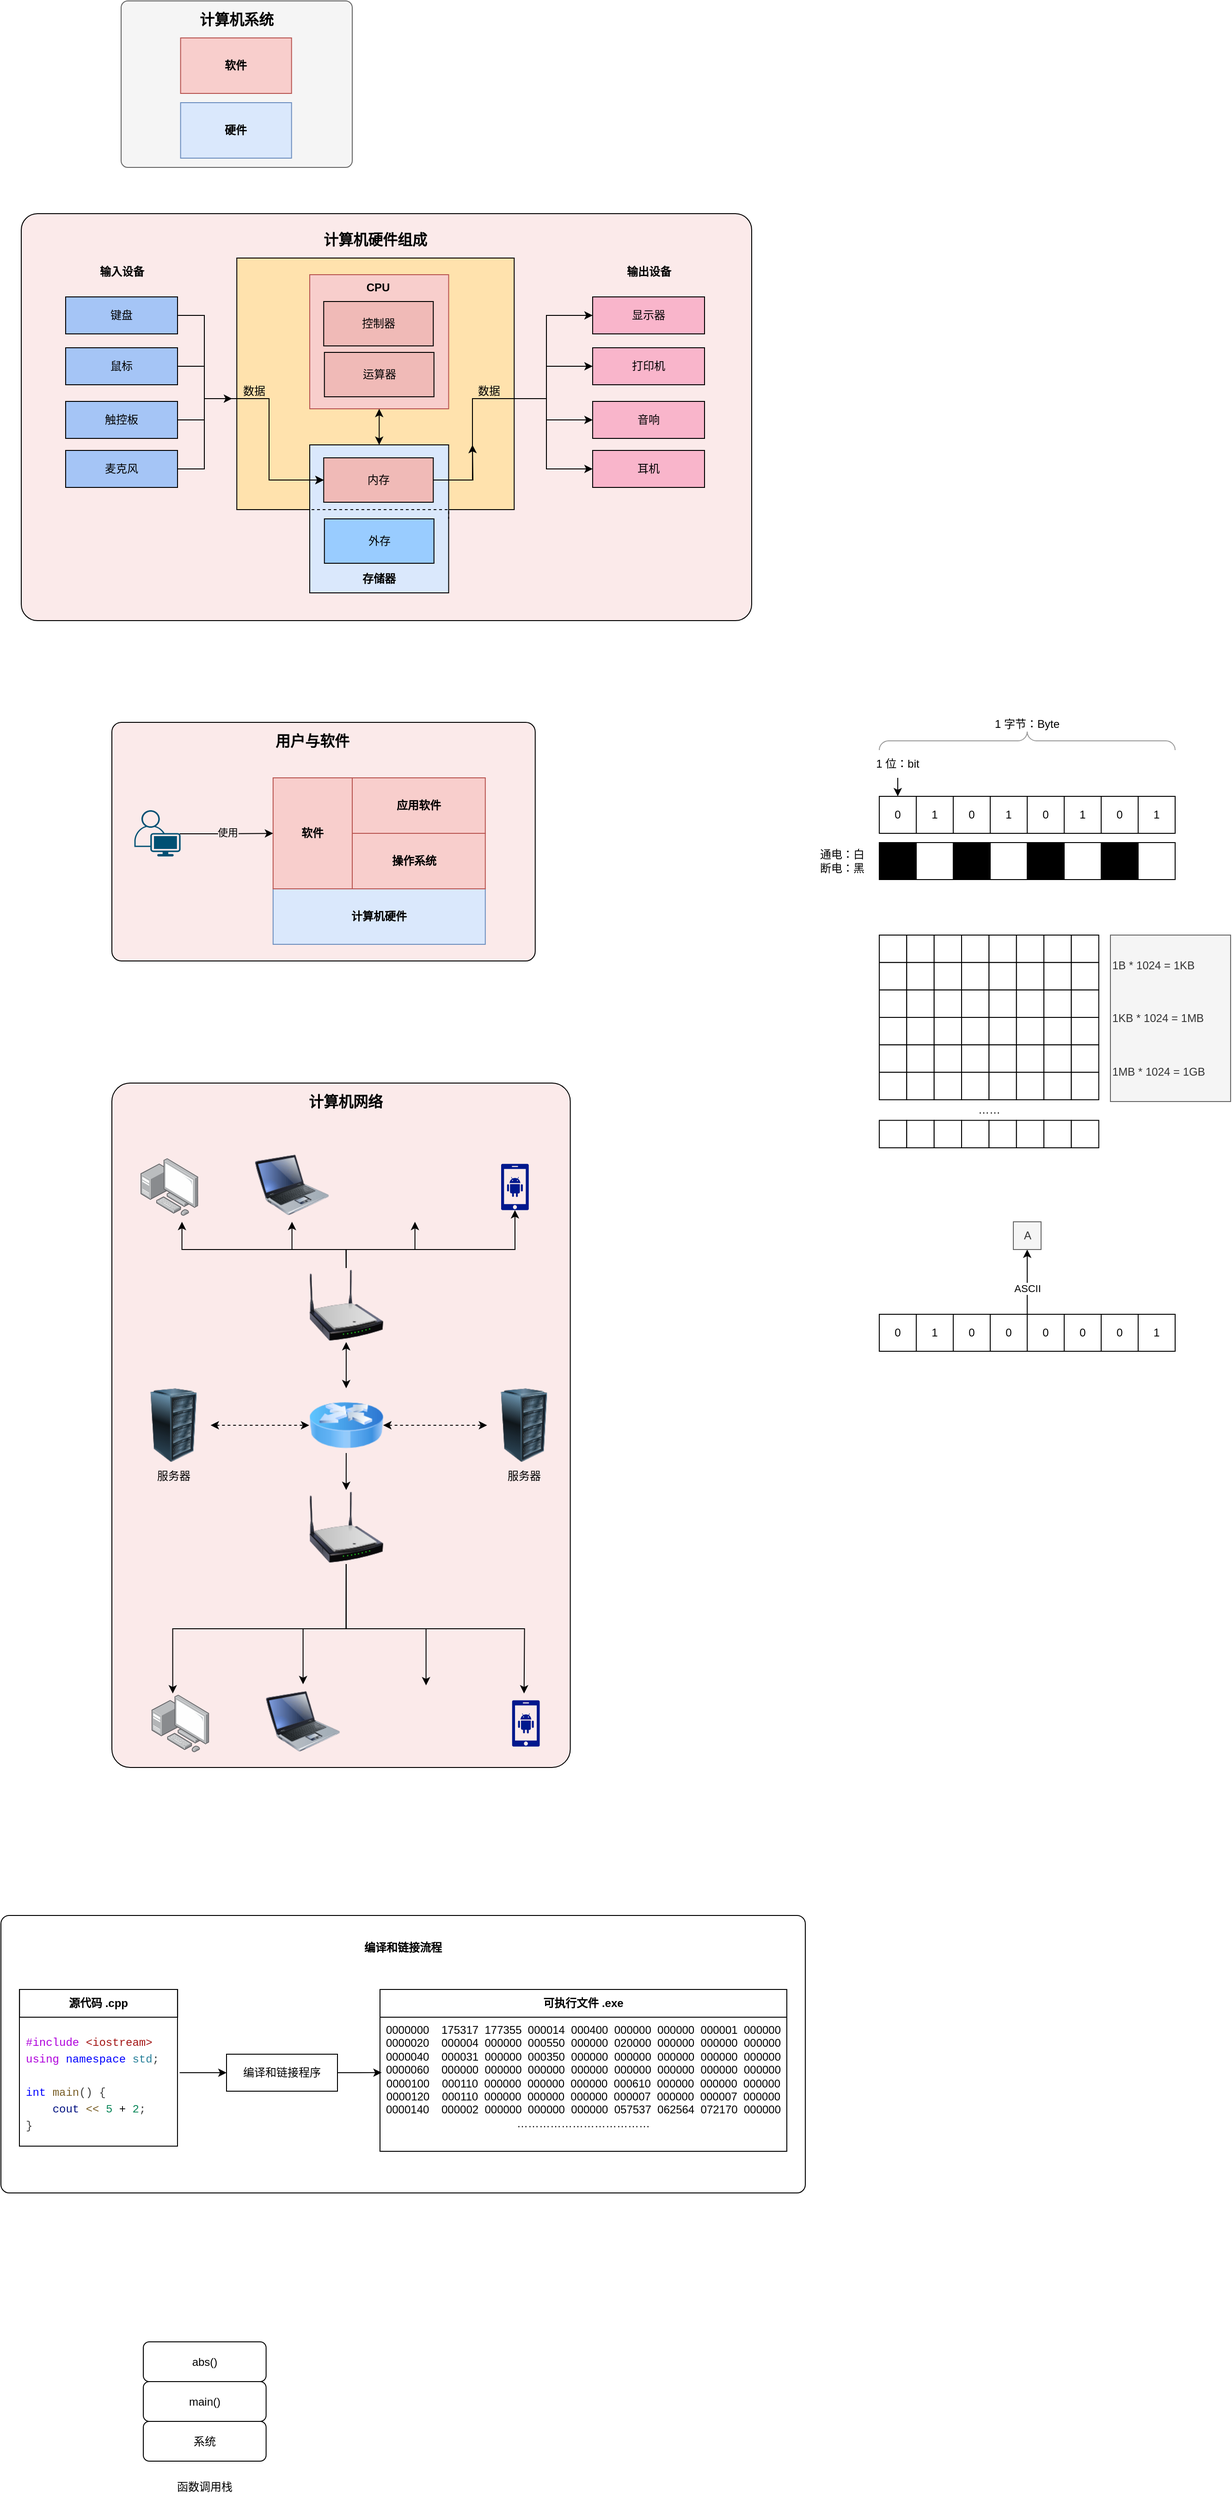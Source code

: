 <mxfile version="27.0.5" pages="2">
  <diagram id="quONnxb9Ucw7Qj4F1OV8" name="00">
    <mxGraphModel dx="1223" dy="1037" grid="0" gridSize="10" guides="1" tooltips="1" connect="1" arrows="1" fold="1" page="0" pageScale="1" pageWidth="850" pageHeight="1100" math="0" shadow="0">
      <root>
        <mxCell id="0" />
        <mxCell id="1" parent="0" />
        <mxCell id="e9ybmhdoWSf53ikpGfkQ-72" value="" style="rounded=1;whiteSpace=wrap;html=1;arcSize=3;fillColor=none;" parent="1" vertex="1">
          <mxGeometry x="-60" y="2050" width="870" height="300" as="geometry" />
        </mxCell>
        <mxCell id="e9ybmhdoWSf53ikpGfkQ-49" value="" style="rounded=1;whiteSpace=wrap;html=1;fillColor=#FBEAEA;arcSize=4;shadow=0;" parent="1" vertex="1">
          <mxGeometry x="60" y="1150" width="495.82" height="740" as="geometry" />
        </mxCell>
        <mxCell id="kh9sIOl-MEBEW36ed5PM-23" value="" style="rounded=1;whiteSpace=wrap;html=1;fillColor=#FBEAEA;arcSize=4;shadow=0;" parent="1" vertex="1">
          <mxGeometry x="60" y="760" width="457.88" height="258" as="geometry" />
        </mxCell>
        <mxCell id="I5aDIzrliXxLVix5E_Ne-48" value="" style="rounded=1;whiteSpace=wrap;html=1;fillColor=#FBEAEA;arcSize=4;shadow=0;" parent="1" vertex="1">
          <mxGeometry x="-38" y="210" width="790" height="440" as="geometry" />
        </mxCell>
        <mxCell id="I5aDIzrliXxLVix5E_Ne-1" value="" style="rounded=0;whiteSpace=wrap;html=1;fillColor=#FFE2AD;shadow=0;" parent="1" vertex="1">
          <mxGeometry x="195.13" y="258" width="300" height="272" as="geometry" />
        </mxCell>
        <mxCell id="I5aDIzrliXxLVix5E_Ne-2" value="计算机硬件组成" style="text;html=1;align=center;verticalAlign=middle;whiteSpace=wrap;rounded=0;fontSize=16;shadow=0;fontStyle=1" parent="1" vertex="1">
          <mxGeometry x="254.315" y="228" width="181.63" height="20" as="geometry" />
        </mxCell>
        <mxCell id="I5aDIzrliXxLVix5E_Ne-29" style="edgeStyle=orthogonalEdgeStyle;rounded=0;orthogonalLoop=1;jettySize=auto;html=1;entryX=0;entryY=0.5;entryDx=0;entryDy=0;shadow=0;exitX=1;exitY=0.5;exitDx=0;exitDy=0;" parent="1" source="I5aDIzrliXxLVix5E_Ne-61" target="I5aDIzrliXxLVix5E_Ne-21" edge="1">
          <mxGeometry relative="1" as="geometry">
            <mxPoint x="410" y="500" as="sourcePoint" />
            <Array as="points">
              <mxPoint x="450" y="498" />
              <mxPoint x="450" y="410" />
              <mxPoint x="530" y="410" />
              <mxPoint x="530" y="433" />
            </Array>
          </mxGeometry>
        </mxCell>
        <mxCell id="I5aDIzrliXxLVix5E_Ne-15" value="" style="group;fillColor=none;shadow=0;" parent="1" vertex="1" connectable="0">
          <mxGeometry x="10" y="300" width="121" height="206" as="geometry" />
        </mxCell>
        <mxCell id="I5aDIzrliXxLVix5E_Ne-7" value="键盘" style="rounded=0;whiteSpace=wrap;html=1;flipV=1;fillColor=#A5C5F6;shadow=0;" parent="I5aDIzrliXxLVix5E_Ne-15" vertex="1">
          <mxGeometry width="121" height="40" as="geometry" />
        </mxCell>
        <mxCell id="I5aDIzrliXxLVix5E_Ne-8" value="鼠标" style="rounded=0;whiteSpace=wrap;html=1;flipV=1;fillColor=#A5C5F6;shadow=0;" parent="I5aDIzrliXxLVix5E_Ne-15" vertex="1">
          <mxGeometry y="55" width="121" height="40" as="geometry" />
        </mxCell>
        <mxCell id="I5aDIzrliXxLVix5E_Ne-9" value="触控板" style="rounded=0;whiteSpace=wrap;html=1;flipV=1;fillColor=#A5C5F6;shadow=0;" parent="I5aDIzrliXxLVix5E_Ne-15" vertex="1">
          <mxGeometry y="113" width="121" height="40" as="geometry" />
        </mxCell>
        <mxCell id="I5aDIzrliXxLVix5E_Ne-14" value="麦克风" style="rounded=0;whiteSpace=wrap;html=1;flipV=1;fillColor=#A5C5F6;shadow=0;" parent="I5aDIzrliXxLVix5E_Ne-15" vertex="1">
          <mxGeometry y="166" width="121" height="40" as="geometry" />
        </mxCell>
        <mxCell id="I5aDIzrliXxLVix5E_Ne-18" value="" style="group;shadow=0;" parent="1" vertex="1" connectable="0">
          <mxGeometry x="580" y="300" width="121" height="206" as="geometry" />
        </mxCell>
        <mxCell id="I5aDIzrliXxLVix5E_Ne-19" value="显示器" style="rounded=0;whiteSpace=wrap;html=1;flipV=1;fillColor=#F9B5CB;shadow=0;" parent="I5aDIzrliXxLVix5E_Ne-18" vertex="1">
          <mxGeometry width="121" height="40" as="geometry" />
        </mxCell>
        <mxCell id="I5aDIzrliXxLVix5E_Ne-20" value="打印机" style="rounded=0;whiteSpace=wrap;html=1;flipV=1;fillColor=#F9B5CB;shadow=0;" parent="I5aDIzrliXxLVix5E_Ne-18" vertex="1">
          <mxGeometry y="55" width="121" height="40" as="geometry" />
        </mxCell>
        <mxCell id="I5aDIzrliXxLVix5E_Ne-21" value="音响" style="rounded=0;whiteSpace=wrap;html=1;flipV=1;fillColor=#F9B5CB;shadow=0;" parent="I5aDIzrliXxLVix5E_Ne-18" vertex="1">
          <mxGeometry y="113" width="121" height="40" as="geometry" />
        </mxCell>
        <mxCell id="I5aDIzrliXxLVix5E_Ne-22" value="耳机" style="rounded=0;whiteSpace=wrap;html=1;flipV=1;fillColor=#F9B5CB;shadow=0;" parent="I5aDIzrliXxLVix5E_Ne-18" vertex="1">
          <mxGeometry y="166" width="121" height="40" as="geometry" />
        </mxCell>
        <mxCell id="I5aDIzrliXxLVix5E_Ne-23" value="" style="edgeStyle=orthogonalEdgeStyle;orthogonalLoop=1;jettySize=auto;html=1;rounded=0;exitX=1;exitY=0.5;exitDx=0;exitDy=0;entryX=0;entryY=0.5;entryDx=0;entryDy=0;shadow=0;" parent="1" source="I5aDIzrliXxLVix5E_Ne-7" target="I5aDIzrliXxLVix5E_Ne-61" edge="1">
          <mxGeometry width="80" relative="1" as="geometry">
            <mxPoint x="250" y="190" as="sourcePoint" />
            <mxPoint x="330" y="190" as="targetPoint" />
            <Array as="points">
              <mxPoint x="160" y="320" />
              <mxPoint x="160" y="410" />
              <mxPoint x="230" y="410" />
              <mxPoint x="230" y="498" />
            </Array>
          </mxGeometry>
        </mxCell>
        <mxCell id="I5aDIzrliXxLVix5E_Ne-37" value="数据" style="text;html=1;align=center;verticalAlign=middle;whiteSpace=wrap;rounded=0;shadow=0;" parent="1" vertex="1">
          <mxGeometry x="184" y="387" width="60" height="30" as="geometry" />
        </mxCell>
        <mxCell id="I5aDIzrliXxLVix5E_Ne-38" value="数据" style="text;html=1;align=center;verticalAlign=middle;whiteSpace=wrap;rounded=0;shadow=0;" parent="1" vertex="1">
          <mxGeometry x="437.63" y="387" width="60" height="30" as="geometry" />
        </mxCell>
        <mxCell id="I5aDIzrliXxLVix5E_Ne-50" style="edgeStyle=orthogonalEdgeStyle;rounded=0;orthogonalLoop=1;jettySize=auto;html=1;exitX=1;exitY=0.5;exitDx=0;exitDy=0;shadow=0;" parent="1" source="I5aDIzrliXxLVix5E_Ne-14" edge="1">
          <mxGeometry relative="1" as="geometry">
            <Array as="points">
              <mxPoint x="160" y="486" />
              <mxPoint x="160" y="410" />
            </Array>
            <mxPoint x="190" y="410" as="targetPoint" />
          </mxGeometry>
        </mxCell>
        <mxCell id="I5aDIzrliXxLVix5E_Ne-54" value="" style="group;shadow=0;" parent="1" vertex="1" connectable="0">
          <mxGeometry x="274" y="256" width="150.25" height="254.5" as="geometry" />
        </mxCell>
        <mxCell id="I5aDIzrliXxLVix5E_Ne-3" value="" style="rounded=0;whiteSpace=wrap;html=1;fillColor=#f8cecc;strokeColor=#b85450;shadow=0;" parent="I5aDIzrliXxLVix5E_Ne-54" vertex="1">
          <mxGeometry y="20" width="150.25" height="145" as="geometry" />
        </mxCell>
        <mxCell id="I5aDIzrliXxLVix5E_Ne-47" value="CPU" style="text;html=1;align=center;verticalAlign=middle;whiteSpace=wrap;rounded=0;fontStyle=1;shadow=0;" parent="I5aDIzrliXxLVix5E_Ne-54" vertex="1">
          <mxGeometry x="44.365" y="19" width="60" height="30" as="geometry" />
        </mxCell>
        <mxCell id="I5aDIzrliXxLVix5E_Ne-4" value="控制器" style="rounded=0;whiteSpace=wrap;html=1;fillColor=#F0BAB7;shadow=0;" parent="I5aDIzrliXxLVix5E_Ne-54" vertex="1">
          <mxGeometry x="15.12" y="49" width="118.5" height="48" as="geometry" />
        </mxCell>
        <mxCell id="I5aDIzrliXxLVix5E_Ne-6" value="运算器" style="rounded=0;whiteSpace=wrap;html=1;fillColor=#F0BAB7;shadow=0;" parent="I5aDIzrliXxLVix5E_Ne-54" vertex="1">
          <mxGeometry x="15.87" y="104" width="118.5" height="48" as="geometry" />
        </mxCell>
        <mxCell id="I5aDIzrliXxLVix5E_Ne-5" value="存储器" style="rounded=0;whiteSpace=wrap;html=1;fillColor=#AEDBC3;shadow=0;" parent="I5aDIzrliXxLVix5E_Ne-54" vertex="1">
          <mxGeometry y="205.5" width="150" height="49" as="geometry" />
        </mxCell>
        <mxCell id="I5aDIzrliXxLVix5E_Ne-60" value="" style="rounded=0;whiteSpace=wrap;html=1;fillColor=#dae8fc;strokeColor=#000000;shadow=0;" parent="1" vertex="1">
          <mxGeometry x="274" y="460" width="150.25" height="160" as="geometry" />
        </mxCell>
        <mxCell id="kh9sIOl-MEBEW36ed5PM-8" style="edgeStyle=orthogonalEdgeStyle;rounded=0;orthogonalLoop=1;jettySize=auto;html=1;exitX=1;exitY=0.5;exitDx=0;exitDy=0;" parent="1" source="I5aDIzrliXxLVix5E_Ne-61" edge="1">
          <mxGeometry relative="1" as="geometry">
            <mxPoint x="450" y="460" as="targetPoint" />
          </mxGeometry>
        </mxCell>
        <mxCell id="I5aDIzrliXxLVix5E_Ne-61" value="内存" style="rounded=0;whiteSpace=wrap;html=1;fillColor=light-dark(#f0bab7, #1d293b);strokeColor=#000000;shadow=0;" parent="1" vertex="1">
          <mxGeometry x="289.12" y="474" width="118.5" height="48" as="geometry" />
        </mxCell>
        <mxCell id="I5aDIzrliXxLVix5E_Ne-62" value="外存" style="rounded=0;whiteSpace=wrap;html=1;fillColor=#99CCFF;strokeColor=#000000;shadow=0;" parent="1" vertex="1">
          <mxGeometry x="289.87" y="540" width="118.5" height="48" as="geometry" />
        </mxCell>
        <mxCell id="I5aDIzrliXxLVix5E_Ne-65" style="edgeStyle=orthogonalEdgeStyle;rounded=0;orthogonalLoop=1;jettySize=auto;html=1;exitX=0;exitY=0.5;exitDx=0;exitDy=0;entryX=1;entryY=0.5;entryDx=0;entryDy=0;dashed=1;endArrow=none;startFill=0;shadow=0;" parent="1" source="I5aDIzrliXxLVix5E_Ne-60" target="I5aDIzrliXxLVix5E_Ne-60" edge="1">
          <mxGeometry relative="1" as="geometry">
            <Array as="points">
              <mxPoint x="360" y="530" />
              <mxPoint x="360" y="530" />
            </Array>
          </mxGeometry>
        </mxCell>
        <mxCell id="I5aDIzrliXxLVix5E_Ne-53" style="edgeStyle=orthogonalEdgeStyle;rounded=0;orthogonalLoop=1;jettySize=auto;html=1;exitX=0.5;exitY=1;exitDx=0;exitDy=0;startArrow=classic;startFill=1;entryX=0.5;entryY=0;entryDx=0;entryDy=0;shadow=0;" parent="1" source="I5aDIzrliXxLVix5E_Ne-3" target="I5aDIzrliXxLVix5E_Ne-60" edge="1">
          <mxGeometry relative="1" as="geometry">
            <mxPoint x="349" y="470" as="targetPoint" />
          </mxGeometry>
        </mxCell>
        <mxCell id="I5aDIzrliXxLVix5E_Ne-66" style="edgeStyle=orthogonalEdgeStyle;rounded=0;orthogonalLoop=1;jettySize=auto;html=1;exitX=1;exitY=0.5;exitDx=0;exitDy=0;shadow=0;" parent="1" source="I5aDIzrliXxLVix5E_Ne-14" target="I5aDIzrliXxLVix5E_Ne-61" edge="1">
          <mxGeometry relative="1" as="geometry">
            <Array as="points">
              <mxPoint x="160" y="486" />
              <mxPoint x="160" y="410" />
              <mxPoint x="230" y="410" />
              <mxPoint x="230" y="498" />
            </Array>
          </mxGeometry>
        </mxCell>
        <mxCell id="I5aDIzrliXxLVix5E_Ne-67" style="edgeStyle=orthogonalEdgeStyle;rounded=0;orthogonalLoop=1;jettySize=auto;html=1;exitX=1;exitY=0.5;exitDx=0;exitDy=0;entryX=0;entryY=0.5;entryDx=0;entryDy=0;shadow=0;" parent="1" source="I5aDIzrliXxLVix5E_Ne-9" target="I5aDIzrliXxLVix5E_Ne-61" edge="1">
          <mxGeometry relative="1" as="geometry">
            <Array as="points">
              <mxPoint x="160" y="433" />
              <mxPoint x="160" y="410" />
              <mxPoint x="230" y="410" />
              <mxPoint x="230" y="498" />
            </Array>
          </mxGeometry>
        </mxCell>
        <mxCell id="I5aDIzrliXxLVix5E_Ne-73" style="edgeStyle=orthogonalEdgeStyle;rounded=0;orthogonalLoop=1;jettySize=auto;html=1;exitX=1;exitY=0.5;exitDx=0;exitDy=0;entryX=0;entryY=0.5;entryDx=0;entryDy=0;shadow=0;" parent="1" source="I5aDIzrliXxLVix5E_Ne-8" target="I5aDIzrliXxLVix5E_Ne-61" edge="1">
          <mxGeometry relative="1" as="geometry">
            <Array as="points">
              <mxPoint x="160" y="375" />
              <mxPoint x="160" y="410" />
              <mxPoint x="230" y="410" />
              <mxPoint x="230" y="498" />
            </Array>
          </mxGeometry>
        </mxCell>
        <mxCell id="I5aDIzrliXxLVix5E_Ne-27" style="edgeStyle=orthogonalEdgeStyle;rounded=0;orthogonalLoop=1;jettySize=auto;html=1;exitX=1;exitY=0.5;exitDx=0;exitDy=0;entryX=0;entryY=0.5;entryDx=0;entryDy=0;shadow=0;endArrow=classic;endFill=1;" parent="1" source="I5aDIzrliXxLVix5E_Ne-61" target="I5aDIzrliXxLVix5E_Ne-19" edge="1">
          <mxGeometry relative="1" as="geometry">
            <mxPoint x="460" y="486" as="sourcePoint" />
            <mxPoint x="653.97" y="320" as="targetPoint" />
            <Array as="points">
              <mxPoint x="450" y="498" />
              <mxPoint x="450" y="410" />
              <mxPoint x="530" y="410" />
              <mxPoint x="530" y="320" />
            </Array>
          </mxGeometry>
        </mxCell>
        <mxCell id="I5aDIzrliXxLVix5E_Ne-28" style="edgeStyle=orthogonalEdgeStyle;rounded=0;orthogonalLoop=1;jettySize=auto;html=1;exitX=1;exitY=0.5;exitDx=0;exitDy=0;entryX=0;entryY=0.5;entryDx=0;entryDy=0;shadow=0;endArrow=classic;endFill=1;" parent="1" source="I5aDIzrliXxLVix5E_Ne-61" target="I5aDIzrliXxLVix5E_Ne-20" edge="1">
          <mxGeometry relative="1" as="geometry">
            <Array as="points">
              <mxPoint x="450" y="498" />
              <mxPoint x="450" y="410" />
              <mxPoint x="530" y="410" />
              <mxPoint x="530" y="375" />
            </Array>
          </mxGeometry>
        </mxCell>
        <mxCell id="I5aDIzrliXxLVix5E_Ne-74" value="输入设备" style="text;html=1;align=center;verticalAlign=middle;whiteSpace=wrap;rounded=0;fontStyle=1;shadow=0;" parent="1" vertex="1">
          <mxGeometry x="40.5" y="258" width="60" height="30" as="geometry" />
        </mxCell>
        <mxCell id="I5aDIzrliXxLVix5E_Ne-75" value="输出设备" style="text;html=1;align=center;verticalAlign=middle;whiteSpace=wrap;rounded=0;fontStyle=1;shadow=0;" parent="1" vertex="1">
          <mxGeometry x="610.5" y="258" width="60" height="30" as="geometry" />
        </mxCell>
        <mxCell id="I5aDIzrliXxLVix5E_Ne-76" value="存储器" style="text;html=1;align=center;verticalAlign=middle;whiteSpace=wrap;rounded=0;fontStyle=1;shadow=0;" parent="1" vertex="1">
          <mxGeometry x="319.12" y="590" width="60" height="30" as="geometry" />
        </mxCell>
        <mxCell id="kh9sIOl-MEBEW36ed5PM-1" value="" style="rounded=1;whiteSpace=wrap;html=1;arcSize=4;fillColor=#f5f5f5;strokeColor=#666666;fontColor=#333333;shadow=0;" parent="1" vertex="1">
          <mxGeometry x="70" y="-20" width="250" height="180" as="geometry" />
        </mxCell>
        <mxCell id="kh9sIOl-MEBEW36ed5PM-2" value="软件" style="rounded=0;whiteSpace=wrap;html=1;fillColor=#f8cecc;strokeColor=#b85450;fontStyle=1;shadow=0;" parent="1" vertex="1">
          <mxGeometry x="134.32" y="20" width="120" height="60" as="geometry" />
        </mxCell>
        <mxCell id="kh9sIOl-MEBEW36ed5PM-3" value="硬件" style="rounded=0;whiteSpace=wrap;html=1;fillColor=#dae8fc;strokeColor=#6c8ebf;fontStyle=1;shadow=0;" parent="1" vertex="1">
          <mxGeometry x="134.32" y="90" width="120" height="60" as="geometry" />
        </mxCell>
        <mxCell id="kh9sIOl-MEBEW36ed5PM-5" value="计算机系统" style="text;html=1;align=center;verticalAlign=middle;whiteSpace=wrap;rounded=0;fontSize=16;shadow=0;fontStyle=1" parent="1" vertex="1">
          <mxGeometry x="104.185" y="-10" width="181.63" height="20" as="geometry" />
        </mxCell>
        <mxCell id="I5aDIzrliXxLVix5E_Ne-41" style="edgeStyle=orthogonalEdgeStyle;rounded=0;orthogonalLoop=1;jettySize=auto;html=1;exitX=1;exitY=0.5;exitDx=0;exitDy=0;entryX=0;entryY=0.5;entryDx=0;entryDy=0;shadow=0;" parent="1" source="I5aDIzrliXxLVix5E_Ne-61" target="I5aDIzrliXxLVix5E_Ne-22" edge="1">
          <mxGeometry relative="1" as="geometry">
            <Array as="points">
              <mxPoint x="450" y="498" />
              <mxPoint x="450" y="410" />
              <mxPoint x="530" y="410" />
              <mxPoint x="530" y="486" />
            </Array>
          </mxGeometry>
        </mxCell>
        <mxCell id="kh9sIOl-MEBEW36ed5PM-9" value="计算机硬件" style="rounded=0;whiteSpace=wrap;html=1;fillColor=#dae8fc;strokeColor=#6c8ebf;fontStyle=1;shadow=0;" parent="1" vertex="1">
          <mxGeometry x="234.38" y="940" width="229.5" height="60" as="geometry" />
        </mxCell>
        <mxCell id="kh9sIOl-MEBEW36ed5PM-10" value="操作系统" style="rounded=0;whiteSpace=wrap;html=1;fillColor=#f8cecc;strokeColor=#b85450;fontStyle=1;shadow=0;" parent="1" vertex="1">
          <mxGeometry x="310" y="880" width="153.88" height="60" as="geometry" />
        </mxCell>
        <mxCell id="kh9sIOl-MEBEW36ed5PM-12" value="应用软件" style="rounded=0;whiteSpace=wrap;html=1;fillColor=#f8cecc;strokeColor=#b85450;fontStyle=1;shadow=0;" parent="1" vertex="1">
          <mxGeometry x="320" y="820" width="143.88" height="60" as="geometry" />
        </mxCell>
        <mxCell id="kh9sIOl-MEBEW36ed5PM-13" value="软件" style="whiteSpace=wrap;html=1;fillColor=#f8cecc;strokeColor=#b85450;rounded=0;fontStyle=1;shadow=0;" parent="1" vertex="1">
          <mxGeometry x="234.38" y="820" width="85.62" height="120" as="geometry" />
        </mxCell>
        <mxCell id="kh9sIOl-MEBEW36ed5PM-17" style="edgeStyle=orthogonalEdgeStyle;rounded=0;orthogonalLoop=1;jettySize=auto;html=1;exitX=0.98;exitY=0.51;exitDx=0;exitDy=0;exitPerimeter=0;entryX=0;entryY=0.5;entryDx=0;entryDy=0;" parent="1" source="kh9sIOl-MEBEW36ed5PM-21" target="kh9sIOl-MEBEW36ed5PM-13" edge="1">
          <mxGeometry relative="1" as="geometry">
            <mxPoint x="130.5" y="880" as="sourcePoint" />
          </mxGeometry>
        </mxCell>
        <mxCell id="kh9sIOl-MEBEW36ed5PM-25" value="使用" style="edgeLabel;html=1;align=center;verticalAlign=middle;resizable=0;points=[];labelBackgroundColor=light-dark(#fbeaea, #ededed);" parent="kh9sIOl-MEBEW36ed5PM-17" vertex="1" connectable="0">
          <mxGeometry x="0.028" y="2" relative="1" as="geometry">
            <mxPoint y="1" as="offset" />
          </mxGeometry>
        </mxCell>
        <mxCell id="kh9sIOl-MEBEW36ed5PM-21" value="" style="points=[[0.35,0,0],[0.98,0.51,0],[1,0.71,0],[0.67,1,0],[0,0.795,0],[0,0.65,0]];verticalLabelPosition=bottom;sketch=0;html=1;verticalAlign=top;aspect=fixed;align=center;pointerEvents=1;shape=mxgraph.cisco19.user;fillColor=#005073;strokeColor=none;" parent="1" vertex="1">
          <mxGeometry x="84.32" y="855" width="50" height="50" as="geometry" />
        </mxCell>
        <mxCell id="kh9sIOl-MEBEW36ed5PM-24" value="用户与软件" style="text;html=1;align=center;verticalAlign=middle;whiteSpace=wrap;rounded=0;fontSize=16;shadow=0;fontStyle=1" parent="1" vertex="1">
          <mxGeometry x="186.375" y="770" width="181.63" height="20" as="geometry" />
        </mxCell>
        <mxCell id="kh9sIOl-MEBEW36ed5PM-28" value="0" style="whiteSpace=wrap;html=1;aspect=fixed;" parent="1" vertex="1">
          <mxGeometry x="890" y="840" width="40" height="40" as="geometry" />
        </mxCell>
        <mxCell id="kh9sIOl-MEBEW36ed5PM-39" value="1" style="whiteSpace=wrap;html=1;aspect=fixed;" parent="1" vertex="1">
          <mxGeometry x="930" y="840" width="40" height="40" as="geometry" />
        </mxCell>
        <mxCell id="kh9sIOl-MEBEW36ed5PM-45" value="0" style="whiteSpace=wrap;html=1;aspect=fixed;" parent="1" vertex="1">
          <mxGeometry x="970" y="840" width="40" height="40" as="geometry" />
        </mxCell>
        <mxCell id="kh9sIOl-MEBEW36ed5PM-51" value="1" style="whiteSpace=wrap;html=1;aspect=fixed;" parent="1" vertex="1">
          <mxGeometry x="1010" y="840" width="40" height="40" as="geometry" />
        </mxCell>
        <mxCell id="kh9sIOl-MEBEW36ed5PM-57" value="0" style="whiteSpace=wrap;html=1;aspect=fixed;" parent="1" vertex="1">
          <mxGeometry x="1050" y="840" width="40" height="40" as="geometry" />
        </mxCell>
        <mxCell id="kh9sIOl-MEBEW36ed5PM-63" value="1" style="whiteSpace=wrap;html=1;aspect=fixed;" parent="1" vertex="1">
          <mxGeometry x="1090" y="840" width="40" height="40" as="geometry" />
        </mxCell>
        <mxCell id="kh9sIOl-MEBEW36ed5PM-69" value="0" style="whiteSpace=wrap;html=1;aspect=fixed;" parent="1" vertex="1">
          <mxGeometry x="1130" y="840" width="40" height="40" as="geometry" />
        </mxCell>
        <mxCell id="kh9sIOl-MEBEW36ed5PM-75" value="1" style="whiteSpace=wrap;html=1;aspect=fixed;" parent="1" vertex="1">
          <mxGeometry x="1170" y="840" width="40" height="40" as="geometry" />
        </mxCell>
        <mxCell id="kh9sIOl-MEBEW36ed5PM-99" style="edgeStyle=orthogonalEdgeStyle;rounded=0;orthogonalLoop=1;jettySize=auto;html=1;exitX=0.5;exitY=1;exitDx=0;exitDy=0;entryX=0.5;entryY=0;entryDx=0;entryDy=0;" parent="1" source="kh9sIOl-MEBEW36ed5PM-98" target="kh9sIOl-MEBEW36ed5PM-28" edge="1">
          <mxGeometry relative="1" as="geometry" />
        </mxCell>
        <mxCell id="kh9sIOl-MEBEW36ed5PM-98" value="1 位：bit" style="text;html=1;align=center;verticalAlign=middle;whiteSpace=wrap;rounded=0;" parent="1" vertex="1">
          <mxGeometry x="880" y="790" width="60" height="30" as="geometry" />
        </mxCell>
        <mxCell id="kh9sIOl-MEBEW36ed5PM-100" value="" style="verticalLabelPosition=bottom;shadow=0;dashed=0;align=center;html=1;verticalAlign=top;strokeWidth=1;shape=mxgraph.mockup.markup.curlyBrace;whiteSpace=wrap;strokeColor=#999999;" parent="1" vertex="1">
          <mxGeometry x="890" y="770" width="320" height="20" as="geometry" />
        </mxCell>
        <mxCell id="kh9sIOl-MEBEW36ed5PM-101" value="1 字节：Byte" style="text;html=1;align=center;verticalAlign=middle;whiteSpace=wrap;rounded=0;" parent="1" vertex="1">
          <mxGeometry x="1010" y="747" width="80" height="30" as="geometry" />
        </mxCell>
        <mxCell id="kh9sIOl-MEBEW36ed5PM-102" value="0" style="whiteSpace=wrap;html=1;aspect=fixed;fillColor=#000000;" parent="1" vertex="1">
          <mxGeometry x="890" y="890" width="40" height="40" as="geometry" />
        </mxCell>
        <mxCell id="kh9sIOl-MEBEW36ed5PM-103" value="" style="whiteSpace=wrap;html=1;aspect=fixed;" parent="1" vertex="1">
          <mxGeometry x="930" y="890" width="40" height="40" as="geometry" />
        </mxCell>
        <mxCell id="kh9sIOl-MEBEW36ed5PM-104" value="0" style="whiteSpace=wrap;html=1;aspect=fixed;fillColor=#000000;" parent="1" vertex="1">
          <mxGeometry x="970" y="890" width="40" height="40" as="geometry" />
        </mxCell>
        <mxCell id="kh9sIOl-MEBEW36ed5PM-105" value="" style="whiteSpace=wrap;html=1;aspect=fixed;" parent="1" vertex="1">
          <mxGeometry x="1010" y="890" width="40" height="40" as="geometry" />
        </mxCell>
        <mxCell id="kh9sIOl-MEBEW36ed5PM-106" value="0" style="whiteSpace=wrap;html=1;aspect=fixed;fillColor=#000000;" parent="1" vertex="1">
          <mxGeometry x="1050" y="890" width="40" height="40" as="geometry" />
        </mxCell>
        <mxCell id="kh9sIOl-MEBEW36ed5PM-107" value="" style="whiteSpace=wrap;html=1;aspect=fixed;fillColor=#FFFFFF;" parent="1" vertex="1">
          <mxGeometry x="1090" y="890" width="40" height="40" as="geometry" />
        </mxCell>
        <mxCell id="kh9sIOl-MEBEW36ed5PM-108" value="0" style="whiteSpace=wrap;html=1;aspect=fixed;fillColor=#000000;" parent="1" vertex="1">
          <mxGeometry x="1130" y="890" width="40" height="40" as="geometry" />
        </mxCell>
        <mxCell id="kh9sIOl-MEBEW36ed5PM-109" value="" style="whiteSpace=wrap;html=1;aspect=fixed;" parent="1" vertex="1">
          <mxGeometry x="1170" y="890" width="40" height="40" as="geometry" />
        </mxCell>
        <mxCell id="kh9sIOl-MEBEW36ed5PM-110" value="通电：白&lt;div&gt;断电：黑&lt;/div&gt;" style="text;html=1;align=center;verticalAlign=middle;whiteSpace=wrap;rounded=0;" parent="1" vertex="1">
          <mxGeometry x="820" y="895" width="60" height="30" as="geometry" />
        </mxCell>
        <mxCell id="kh9sIOl-MEBEW36ed5PM-113" value="1B * 1024 = 1KB&lt;div&gt;&lt;br&gt;&lt;/div&gt;&lt;div&gt;&lt;br&gt;&lt;/div&gt;&lt;div&gt;&lt;br&gt;&lt;div&gt;1KB * 1024 = 1MB&lt;/div&gt;&lt;div&gt;&lt;br&gt;&lt;/div&gt;&lt;div&gt;&lt;br&gt;&lt;/div&gt;&lt;div&gt;&lt;br&gt;&lt;/div&gt;&lt;div&gt;1MB * 1024 = 1GB&lt;/div&gt;&lt;/div&gt;" style="text;html=1;align=left;verticalAlign=middle;whiteSpace=wrap;rounded=0;fillColor=#f5f5f5;strokeColor=#666666;fontColor=#333333;" parent="1" vertex="1">
          <mxGeometry x="1140" y="990" width="130" height="180" as="geometry" />
        </mxCell>
        <mxCell id="kh9sIOl-MEBEW36ed5PM-173" value="" style="group" parent="1" vertex="1" connectable="0">
          <mxGeometry x="890" y="990" width="237.42" height="230" as="geometry" />
        </mxCell>
        <mxCell id="kh9sIOl-MEBEW36ed5PM-34" value="" style="whiteSpace=wrap;html=1;aspect=fixed;" parent="kh9sIOl-MEBEW36ed5PM-173" vertex="1">
          <mxGeometry width="29.677" height="29.677" as="geometry" />
        </mxCell>
        <mxCell id="kh9sIOl-MEBEW36ed5PM-40" value="" style="whiteSpace=wrap;html=1;aspect=fixed;" parent="kh9sIOl-MEBEW36ed5PM-173" vertex="1">
          <mxGeometry x="29.677" width="29.677" height="29.677" as="geometry" />
        </mxCell>
        <mxCell id="kh9sIOl-MEBEW36ed5PM-46" value="" style="whiteSpace=wrap;html=1;aspect=fixed;" parent="kh9sIOl-MEBEW36ed5PM-173" vertex="1">
          <mxGeometry x="59.355" width="29.677" height="29.677" as="geometry" />
        </mxCell>
        <mxCell id="kh9sIOl-MEBEW36ed5PM-52" value="" style="whiteSpace=wrap;html=1;aspect=fixed;" parent="kh9sIOl-MEBEW36ed5PM-173" vertex="1">
          <mxGeometry x="89.032" width="29.677" height="29.677" as="geometry" />
        </mxCell>
        <mxCell id="kh9sIOl-MEBEW36ed5PM-58" value="" style="whiteSpace=wrap;html=1;aspect=fixed;" parent="kh9sIOl-MEBEW36ed5PM-173" vertex="1">
          <mxGeometry x="118.71" width="29.677" height="29.677" as="geometry" />
        </mxCell>
        <mxCell id="kh9sIOl-MEBEW36ed5PM-64" value="" style="whiteSpace=wrap;html=1;aspect=fixed;" parent="kh9sIOl-MEBEW36ed5PM-173" vertex="1">
          <mxGeometry x="148.387" width="29.677" height="29.677" as="geometry" />
        </mxCell>
        <mxCell id="kh9sIOl-MEBEW36ed5PM-70" value="" style="whiteSpace=wrap;html=1;aspect=fixed;" parent="kh9sIOl-MEBEW36ed5PM-173" vertex="1">
          <mxGeometry x="178.065" width="29.677" height="29.677" as="geometry" />
        </mxCell>
        <mxCell id="kh9sIOl-MEBEW36ed5PM-76" value="" style="whiteSpace=wrap;html=1;aspect=fixed;" parent="kh9sIOl-MEBEW36ed5PM-173" vertex="1">
          <mxGeometry x="207.742" width="29.677" height="29.677" as="geometry" />
        </mxCell>
        <mxCell id="kh9sIOl-MEBEW36ed5PM-124" value="" style="whiteSpace=wrap;html=1;aspect=fixed;" parent="kh9sIOl-MEBEW36ed5PM-173" vertex="1">
          <mxGeometry y="29.677" width="29.677" height="29.677" as="geometry" />
        </mxCell>
        <mxCell id="kh9sIOl-MEBEW36ed5PM-125" value="" style="whiteSpace=wrap;html=1;aspect=fixed;" parent="kh9sIOl-MEBEW36ed5PM-173" vertex="1">
          <mxGeometry x="29.677" y="29.677" width="29.677" height="29.677" as="geometry" />
        </mxCell>
        <mxCell id="kh9sIOl-MEBEW36ed5PM-126" value="" style="whiteSpace=wrap;html=1;aspect=fixed;" parent="kh9sIOl-MEBEW36ed5PM-173" vertex="1">
          <mxGeometry x="59.355" y="29.677" width="29.677" height="29.677" as="geometry" />
        </mxCell>
        <mxCell id="kh9sIOl-MEBEW36ed5PM-127" value="" style="whiteSpace=wrap;html=1;aspect=fixed;" parent="kh9sIOl-MEBEW36ed5PM-173" vertex="1">
          <mxGeometry x="89.032" y="29.677" width="29.677" height="29.677" as="geometry" />
        </mxCell>
        <mxCell id="kh9sIOl-MEBEW36ed5PM-128" value="" style="whiteSpace=wrap;html=1;aspect=fixed;" parent="kh9sIOl-MEBEW36ed5PM-173" vertex="1">
          <mxGeometry x="118.71" y="29.677" width="29.677" height="29.677" as="geometry" />
        </mxCell>
        <mxCell id="kh9sIOl-MEBEW36ed5PM-129" value="" style="whiteSpace=wrap;html=1;aspect=fixed;" parent="kh9sIOl-MEBEW36ed5PM-173" vertex="1">
          <mxGeometry x="148.387" y="29.677" width="29.677" height="29.677" as="geometry" />
        </mxCell>
        <mxCell id="kh9sIOl-MEBEW36ed5PM-130" value="" style="whiteSpace=wrap;html=1;aspect=fixed;" parent="kh9sIOl-MEBEW36ed5PM-173" vertex="1">
          <mxGeometry x="178.065" y="29.677" width="29.677" height="29.677" as="geometry" />
        </mxCell>
        <mxCell id="kh9sIOl-MEBEW36ed5PM-131" value="" style="whiteSpace=wrap;html=1;aspect=fixed;" parent="kh9sIOl-MEBEW36ed5PM-173" vertex="1">
          <mxGeometry x="207.742" y="29.677" width="29.677" height="29.677" as="geometry" />
        </mxCell>
        <mxCell id="kh9sIOl-MEBEW36ed5PM-132" value="" style="whiteSpace=wrap;html=1;aspect=fixed;" parent="kh9sIOl-MEBEW36ed5PM-173" vertex="1">
          <mxGeometry y="59.355" width="29.677" height="29.677" as="geometry" />
        </mxCell>
        <mxCell id="kh9sIOl-MEBEW36ed5PM-133" value="" style="whiteSpace=wrap;html=1;aspect=fixed;" parent="kh9sIOl-MEBEW36ed5PM-173" vertex="1">
          <mxGeometry x="29.677" y="59.355" width="29.677" height="29.677" as="geometry" />
        </mxCell>
        <mxCell id="kh9sIOl-MEBEW36ed5PM-134" value="" style="whiteSpace=wrap;html=1;aspect=fixed;" parent="kh9sIOl-MEBEW36ed5PM-173" vertex="1">
          <mxGeometry x="59.355" y="59.355" width="29.677" height="29.677" as="geometry" />
        </mxCell>
        <mxCell id="kh9sIOl-MEBEW36ed5PM-135" value="" style="whiteSpace=wrap;html=1;aspect=fixed;" parent="kh9sIOl-MEBEW36ed5PM-173" vertex="1">
          <mxGeometry x="89.032" y="59.355" width="29.677" height="29.677" as="geometry" />
        </mxCell>
        <mxCell id="kh9sIOl-MEBEW36ed5PM-136" value="" style="whiteSpace=wrap;html=1;aspect=fixed;" parent="kh9sIOl-MEBEW36ed5PM-173" vertex="1">
          <mxGeometry x="118.71" y="59.355" width="29.677" height="29.677" as="geometry" />
        </mxCell>
        <mxCell id="kh9sIOl-MEBEW36ed5PM-137" value="" style="whiteSpace=wrap;html=1;aspect=fixed;" parent="kh9sIOl-MEBEW36ed5PM-173" vertex="1">
          <mxGeometry x="148.387" y="59.355" width="29.677" height="29.677" as="geometry" />
        </mxCell>
        <mxCell id="kh9sIOl-MEBEW36ed5PM-138" value="" style="whiteSpace=wrap;html=1;aspect=fixed;" parent="kh9sIOl-MEBEW36ed5PM-173" vertex="1">
          <mxGeometry x="178.065" y="59.355" width="29.677" height="29.677" as="geometry" />
        </mxCell>
        <mxCell id="kh9sIOl-MEBEW36ed5PM-139" value="" style="whiteSpace=wrap;html=1;aspect=fixed;" parent="kh9sIOl-MEBEW36ed5PM-173" vertex="1">
          <mxGeometry x="207.742" y="59.355" width="29.677" height="29.677" as="geometry" />
        </mxCell>
        <mxCell id="kh9sIOl-MEBEW36ed5PM-140" value="" style="whiteSpace=wrap;html=1;aspect=fixed;fontStyle=1" parent="kh9sIOl-MEBEW36ed5PM-173" vertex="1">
          <mxGeometry y="89.032" width="29.677" height="29.677" as="geometry" />
        </mxCell>
        <mxCell id="kh9sIOl-MEBEW36ed5PM-141" value="" style="whiteSpace=wrap;html=1;aspect=fixed;fontStyle=1" parent="kh9sIOl-MEBEW36ed5PM-173" vertex="1">
          <mxGeometry x="29.677" y="89.032" width="29.677" height="29.677" as="geometry" />
        </mxCell>
        <mxCell id="kh9sIOl-MEBEW36ed5PM-142" value="" style="whiteSpace=wrap;html=1;aspect=fixed;fontStyle=1" parent="kh9sIOl-MEBEW36ed5PM-173" vertex="1">
          <mxGeometry x="59.355" y="89.032" width="29.677" height="29.677" as="geometry" />
        </mxCell>
        <mxCell id="kh9sIOl-MEBEW36ed5PM-143" value="" style="whiteSpace=wrap;html=1;aspect=fixed;fontStyle=1" parent="kh9sIOl-MEBEW36ed5PM-173" vertex="1">
          <mxGeometry x="89.032" y="89.032" width="29.677" height="29.677" as="geometry" />
        </mxCell>
        <mxCell id="kh9sIOl-MEBEW36ed5PM-144" value="" style="whiteSpace=wrap;html=1;aspect=fixed;fontStyle=1" parent="kh9sIOl-MEBEW36ed5PM-173" vertex="1">
          <mxGeometry x="118.71" y="89.032" width="29.677" height="29.677" as="geometry" />
        </mxCell>
        <mxCell id="kh9sIOl-MEBEW36ed5PM-145" value="" style="whiteSpace=wrap;html=1;aspect=fixed;fontStyle=1" parent="kh9sIOl-MEBEW36ed5PM-173" vertex="1">
          <mxGeometry x="148.387" y="89.032" width="29.677" height="29.677" as="geometry" />
        </mxCell>
        <mxCell id="kh9sIOl-MEBEW36ed5PM-146" value="" style="whiteSpace=wrap;html=1;aspect=fixed;fontStyle=1" parent="kh9sIOl-MEBEW36ed5PM-173" vertex="1">
          <mxGeometry x="178.065" y="89.032" width="29.677" height="29.677" as="geometry" />
        </mxCell>
        <mxCell id="kh9sIOl-MEBEW36ed5PM-147" value="" style="whiteSpace=wrap;html=1;aspect=fixed;fontStyle=1" parent="kh9sIOl-MEBEW36ed5PM-173" vertex="1">
          <mxGeometry x="207.742" y="89.032" width="29.677" height="29.677" as="geometry" />
        </mxCell>
        <mxCell id="kh9sIOl-MEBEW36ed5PM-148" value="" style="whiteSpace=wrap;html=1;aspect=fixed;fontStyle=1" parent="kh9sIOl-MEBEW36ed5PM-173" vertex="1">
          <mxGeometry y="118.71" width="29.677" height="29.677" as="geometry" />
        </mxCell>
        <mxCell id="kh9sIOl-MEBEW36ed5PM-149" value="" style="whiteSpace=wrap;html=1;aspect=fixed;fontStyle=1" parent="kh9sIOl-MEBEW36ed5PM-173" vertex="1">
          <mxGeometry x="29.677" y="118.71" width="29.677" height="29.677" as="geometry" />
        </mxCell>
        <mxCell id="kh9sIOl-MEBEW36ed5PM-150" value="" style="whiteSpace=wrap;html=1;aspect=fixed;fontStyle=1" parent="kh9sIOl-MEBEW36ed5PM-173" vertex="1">
          <mxGeometry x="59.355" y="118.71" width="29.677" height="29.677" as="geometry" />
        </mxCell>
        <mxCell id="kh9sIOl-MEBEW36ed5PM-151" value="" style="whiteSpace=wrap;html=1;aspect=fixed;fontStyle=1" parent="kh9sIOl-MEBEW36ed5PM-173" vertex="1">
          <mxGeometry x="89.032" y="118.71" width="29.677" height="29.677" as="geometry" />
        </mxCell>
        <mxCell id="kh9sIOl-MEBEW36ed5PM-152" value="" style="whiteSpace=wrap;html=1;aspect=fixed;fontStyle=1" parent="kh9sIOl-MEBEW36ed5PM-173" vertex="1">
          <mxGeometry x="118.71" y="118.71" width="29.677" height="29.677" as="geometry" />
        </mxCell>
        <mxCell id="kh9sIOl-MEBEW36ed5PM-153" value="" style="whiteSpace=wrap;html=1;aspect=fixed;fontStyle=1" parent="kh9sIOl-MEBEW36ed5PM-173" vertex="1">
          <mxGeometry x="148.387" y="118.71" width="29.677" height="29.677" as="geometry" />
        </mxCell>
        <mxCell id="kh9sIOl-MEBEW36ed5PM-154" value="" style="whiteSpace=wrap;html=1;aspect=fixed;fontStyle=1" parent="kh9sIOl-MEBEW36ed5PM-173" vertex="1">
          <mxGeometry x="178.065" y="118.71" width="29.677" height="29.677" as="geometry" />
        </mxCell>
        <mxCell id="kh9sIOl-MEBEW36ed5PM-155" value="" style="whiteSpace=wrap;html=1;aspect=fixed;fontStyle=1" parent="kh9sIOl-MEBEW36ed5PM-173" vertex="1">
          <mxGeometry x="207.742" y="118.71" width="29.677" height="29.677" as="geometry" />
        </mxCell>
        <mxCell id="kh9sIOl-MEBEW36ed5PM-156" value="" style="whiteSpace=wrap;html=1;aspect=fixed;fontStyle=1" parent="kh9sIOl-MEBEW36ed5PM-173" vertex="1">
          <mxGeometry y="148.387" width="29.677" height="29.677" as="geometry" />
        </mxCell>
        <mxCell id="kh9sIOl-MEBEW36ed5PM-157" value="" style="whiteSpace=wrap;html=1;aspect=fixed;fontStyle=1" parent="kh9sIOl-MEBEW36ed5PM-173" vertex="1">
          <mxGeometry x="29.677" y="148.387" width="29.677" height="29.677" as="geometry" />
        </mxCell>
        <mxCell id="kh9sIOl-MEBEW36ed5PM-158" value="" style="whiteSpace=wrap;html=1;aspect=fixed;fontStyle=1" parent="kh9sIOl-MEBEW36ed5PM-173" vertex="1">
          <mxGeometry x="59.355" y="148.387" width="29.677" height="29.677" as="geometry" />
        </mxCell>
        <mxCell id="kh9sIOl-MEBEW36ed5PM-159" value="" style="whiteSpace=wrap;html=1;aspect=fixed;fontStyle=1" parent="kh9sIOl-MEBEW36ed5PM-173" vertex="1">
          <mxGeometry x="89.032" y="148.387" width="29.677" height="29.677" as="geometry" />
        </mxCell>
        <mxCell id="kh9sIOl-MEBEW36ed5PM-160" value="" style="whiteSpace=wrap;html=1;aspect=fixed;fontStyle=1" parent="kh9sIOl-MEBEW36ed5PM-173" vertex="1">
          <mxGeometry x="118.71" y="148.387" width="29.677" height="29.677" as="geometry" />
        </mxCell>
        <mxCell id="kh9sIOl-MEBEW36ed5PM-161" value="" style="whiteSpace=wrap;html=1;aspect=fixed;fontStyle=1" parent="kh9sIOl-MEBEW36ed5PM-173" vertex="1">
          <mxGeometry x="148.387" y="148.387" width="29.677" height="29.677" as="geometry" />
        </mxCell>
        <mxCell id="kh9sIOl-MEBEW36ed5PM-162" value="" style="whiteSpace=wrap;html=1;aspect=fixed;fontStyle=1" parent="kh9sIOl-MEBEW36ed5PM-173" vertex="1">
          <mxGeometry x="178.065" y="148.387" width="29.677" height="29.677" as="geometry" />
        </mxCell>
        <mxCell id="kh9sIOl-MEBEW36ed5PM-163" value="" style="whiteSpace=wrap;html=1;aspect=fixed;fontStyle=1" parent="kh9sIOl-MEBEW36ed5PM-173" vertex="1">
          <mxGeometry x="207.742" y="148.387" width="29.677" height="29.677" as="geometry" />
        </mxCell>
        <mxCell id="kh9sIOl-MEBEW36ed5PM-164" value="" style="whiteSpace=wrap;html=1;aspect=fixed;fontStyle=1" parent="kh9sIOl-MEBEW36ed5PM-173" vertex="1">
          <mxGeometry y="200.323" width="29.677" height="29.677" as="geometry" />
        </mxCell>
        <mxCell id="kh9sIOl-MEBEW36ed5PM-165" value="" style="whiteSpace=wrap;html=1;aspect=fixed;fontStyle=1" parent="kh9sIOl-MEBEW36ed5PM-173" vertex="1">
          <mxGeometry x="29.677" y="200.323" width="29.677" height="29.677" as="geometry" />
        </mxCell>
        <mxCell id="kh9sIOl-MEBEW36ed5PM-166" value="" style="whiteSpace=wrap;html=1;aspect=fixed;fontStyle=1" parent="kh9sIOl-MEBEW36ed5PM-173" vertex="1">
          <mxGeometry x="59.355" y="200.323" width="29.677" height="29.677" as="geometry" />
        </mxCell>
        <mxCell id="kh9sIOl-MEBEW36ed5PM-167" value="" style="whiteSpace=wrap;html=1;aspect=fixed;fontStyle=1" parent="kh9sIOl-MEBEW36ed5PM-173" vertex="1">
          <mxGeometry x="89.032" y="200.323" width="29.677" height="29.677" as="geometry" />
        </mxCell>
        <mxCell id="kh9sIOl-MEBEW36ed5PM-168" value="" style="whiteSpace=wrap;html=1;aspect=fixed;fontStyle=1" parent="kh9sIOl-MEBEW36ed5PM-173" vertex="1">
          <mxGeometry x="118.71" y="200.323" width="29.677" height="29.677" as="geometry" />
        </mxCell>
        <mxCell id="kh9sIOl-MEBEW36ed5PM-169" value="" style="whiteSpace=wrap;html=1;aspect=fixed;fontStyle=1" parent="kh9sIOl-MEBEW36ed5PM-173" vertex="1">
          <mxGeometry x="148.387" y="200.323" width="29.677" height="29.677" as="geometry" />
        </mxCell>
        <mxCell id="kh9sIOl-MEBEW36ed5PM-170" value="" style="whiteSpace=wrap;html=1;aspect=fixed;fontStyle=1" parent="kh9sIOl-MEBEW36ed5PM-173" vertex="1">
          <mxGeometry x="178.065" y="200.323" width="29.677" height="29.677" as="geometry" />
        </mxCell>
        <mxCell id="kh9sIOl-MEBEW36ed5PM-171" value="" style="whiteSpace=wrap;html=1;aspect=fixed;fontStyle=1" parent="kh9sIOl-MEBEW36ed5PM-173" vertex="1">
          <mxGeometry x="207.742" y="200.323" width="29.677" height="29.677" as="geometry" />
        </mxCell>
        <mxCell id="kh9sIOl-MEBEW36ed5PM-172" value="……" style="text;html=1;align=center;verticalAlign=middle;whiteSpace=wrap;rounded=0;" parent="kh9sIOl-MEBEW36ed5PM-173" vertex="1">
          <mxGeometry x="81.613" y="178.065" width="74.194" height="22.258" as="geometry" />
        </mxCell>
        <mxCell id="kh9sIOl-MEBEW36ed5PM-174" value="0" style="whiteSpace=wrap;html=1;aspect=fixed;" parent="1" vertex="1">
          <mxGeometry x="890" y="1400" width="40" height="40" as="geometry" />
        </mxCell>
        <mxCell id="kh9sIOl-MEBEW36ed5PM-175" value="1" style="whiteSpace=wrap;html=1;aspect=fixed;" parent="1" vertex="1">
          <mxGeometry x="930" y="1400" width="40" height="40" as="geometry" />
        </mxCell>
        <mxCell id="kh9sIOl-MEBEW36ed5PM-176" value="0" style="whiteSpace=wrap;html=1;aspect=fixed;" parent="1" vertex="1">
          <mxGeometry x="970" y="1400" width="40" height="40" as="geometry" />
        </mxCell>
        <mxCell id="kh9sIOl-MEBEW36ed5PM-177" value="0" style="whiteSpace=wrap;html=1;aspect=fixed;" parent="1" vertex="1">
          <mxGeometry x="1010" y="1400" width="40" height="40" as="geometry" />
        </mxCell>
        <mxCell id="kh9sIOl-MEBEW36ed5PM-178" value="0" style="whiteSpace=wrap;html=1;aspect=fixed;" parent="1" vertex="1">
          <mxGeometry x="1050" y="1400" width="40" height="40" as="geometry" />
        </mxCell>
        <mxCell id="kh9sIOl-MEBEW36ed5PM-179" value="0" style="whiteSpace=wrap;html=1;aspect=fixed;" parent="1" vertex="1">
          <mxGeometry x="1090" y="1400" width="40" height="40" as="geometry" />
        </mxCell>
        <mxCell id="kh9sIOl-MEBEW36ed5PM-180" value="0" style="whiteSpace=wrap;html=1;aspect=fixed;" parent="1" vertex="1">
          <mxGeometry x="1130" y="1400" width="40" height="40" as="geometry" />
        </mxCell>
        <mxCell id="kh9sIOl-MEBEW36ed5PM-181" value="1" style="whiteSpace=wrap;html=1;aspect=fixed;" parent="1" vertex="1">
          <mxGeometry x="1170" y="1400" width="40" height="40" as="geometry" />
        </mxCell>
        <mxCell id="kh9sIOl-MEBEW36ed5PM-182" value="" style="edgeStyle=none;orthogonalLoop=1;jettySize=auto;html=1;rounded=0;exitX=0;exitY=0;exitDx=0;exitDy=0;" parent="1" source="kh9sIOl-MEBEW36ed5PM-178" target="kh9sIOl-MEBEW36ed5PM-184" edge="1">
          <mxGeometry width="80" relative="1" as="geometry">
            <mxPoint x="1050" y="1380" as="sourcePoint" />
            <mxPoint x="1050" y="1340" as="targetPoint" />
            <Array as="points" />
          </mxGeometry>
        </mxCell>
        <mxCell id="kh9sIOl-MEBEW36ed5PM-183" value="ASCII" style="edgeLabel;html=1;align=center;verticalAlign=middle;resizable=0;points=[];" parent="kh9sIOl-MEBEW36ed5PM-182" vertex="1" connectable="0">
          <mxGeometry x="-0.175" relative="1" as="geometry">
            <mxPoint y="1" as="offset" />
          </mxGeometry>
        </mxCell>
        <mxCell id="kh9sIOl-MEBEW36ed5PM-184" value="A" style="text;html=1;align=center;verticalAlign=middle;resizable=0;points=[];autosize=1;fillColor=#f5f5f5;fontColor=#333333;strokeColor=#666666;" parent="1" vertex="1">
          <mxGeometry x="1035" y="1300" width="30" height="30" as="geometry" />
        </mxCell>
        <mxCell id="e9ybmhdoWSf53ikpGfkQ-45" style="edgeStyle=orthogonalEdgeStyle;rounded=0;orthogonalLoop=1;jettySize=auto;html=1;exitX=1;exitY=0.5;exitDx=0;exitDy=0;entryX=0;entryY=0.5;entryDx=0;entryDy=0;startArrow=classic;startFill=1;dashed=1;" parent="1" source="e9ybmhdoWSf53ikpGfkQ-4" target="e9ybmhdoWSf53ikpGfkQ-44" edge="1">
          <mxGeometry relative="1" as="geometry" />
        </mxCell>
        <mxCell id="e9ybmhdoWSf53ikpGfkQ-46" style="edgeStyle=orthogonalEdgeStyle;rounded=0;orthogonalLoop=1;jettySize=auto;html=1;exitX=0.5;exitY=0.875;exitDx=0;exitDy=0;entryX=0.5;entryY=0;entryDx=0;entryDy=0;exitPerimeter=0;" parent="1" source="e9ybmhdoWSf53ikpGfkQ-4" target="e9ybmhdoWSf53ikpGfkQ-8" edge="1">
          <mxGeometry relative="1" as="geometry" />
        </mxCell>
        <mxCell id="e9ybmhdoWSf53ikpGfkQ-4" value="" style="image;html=1;image=img/lib/clip_art/networking/Router_Icon_128x128.png" parent="1" vertex="1">
          <mxGeometry x="273.44" y="1480" width="80" height="80" as="geometry" />
        </mxCell>
        <mxCell id="e9ybmhdoWSf53ikpGfkQ-33" style="edgeStyle=orthogonalEdgeStyle;rounded=0;orthogonalLoop=1;jettySize=auto;html=1;exitX=0.5;exitY=1;exitDx=0;exitDy=0;" parent="1" source="e9ybmhdoWSf53ikpGfkQ-8" target="e9ybmhdoWSf53ikpGfkQ-30" edge="1">
          <mxGeometry relative="1" as="geometry">
            <Array as="points">
              <mxPoint x="313.82" y="1740" />
              <mxPoint x="266.82" y="1740" />
            </Array>
          </mxGeometry>
        </mxCell>
        <mxCell id="e9ybmhdoWSf53ikpGfkQ-34" style="edgeStyle=orthogonalEdgeStyle;rounded=0;orthogonalLoop=1;jettySize=auto;html=1;exitX=0.5;exitY=1;exitDx=0;exitDy=0;" parent="1" source="e9ybmhdoWSf53ikpGfkQ-8" target="e9ybmhdoWSf53ikpGfkQ-29" edge="1">
          <mxGeometry relative="1" as="geometry">
            <mxPoint x="325.82" y="1690" as="sourcePoint" />
            <Array as="points">
              <mxPoint x="313.82" y="1740" />
              <mxPoint x="399.82" y="1740" />
            </Array>
          </mxGeometry>
        </mxCell>
        <mxCell id="e9ybmhdoWSf53ikpGfkQ-48" style="edgeStyle=orthogonalEdgeStyle;rounded=0;orthogonalLoop=1;jettySize=auto;html=1;exitX=0.5;exitY=1;exitDx=0;exitDy=0;" parent="1" source="e9ybmhdoWSf53ikpGfkQ-8" edge="1">
          <mxGeometry relative="1" as="geometry">
            <mxPoint x="505.82" y="1810" as="targetPoint" />
          </mxGeometry>
        </mxCell>
        <mxCell id="e9ybmhdoWSf53ikpGfkQ-8" value="" style="image;html=1;image=img/lib/clip_art/networking/Wireless_Router_N_128x128.png" parent="1" vertex="1">
          <mxGeometry x="273.44" y="1590" width="80" height="80" as="geometry" />
        </mxCell>
        <mxCell id="e9ybmhdoWSf53ikpGfkQ-43" style="edgeStyle=orthogonalEdgeStyle;rounded=0;orthogonalLoop=1;jettySize=auto;html=1;exitX=1;exitY=0.5;exitDx=0;exitDy=0;entryX=0;entryY=0.5;entryDx=0;entryDy=0;startArrow=classic;startFill=1;dashed=1;" parent="1" source="e9ybmhdoWSf53ikpGfkQ-18" target="e9ybmhdoWSf53ikpGfkQ-4" edge="1">
          <mxGeometry relative="1" as="geometry" />
        </mxCell>
        <mxCell id="e9ybmhdoWSf53ikpGfkQ-18" value="" style="image;html=1;image=img/lib/clip_art/computers/Server_Rack_128x128.png" parent="1" vertex="1">
          <mxGeometry x="86.82" y="1480" width="80" height="80" as="geometry" />
        </mxCell>
        <mxCell id="e9ybmhdoWSf53ikpGfkQ-36" style="edgeStyle=orthogonalEdgeStyle;rounded=0;orthogonalLoop=1;jettySize=auto;html=1;exitX=0.5;exitY=0;exitDx=0;exitDy=0;" parent="1" source="e9ybmhdoWSf53ikpGfkQ-19" edge="1">
          <mxGeometry relative="1" as="geometry">
            <mxPoint x="135.82" y="1300" as="targetPoint" />
            <Array as="points">
              <mxPoint x="313.82" y="1330" />
              <mxPoint x="135.82" y="1330" />
            </Array>
          </mxGeometry>
        </mxCell>
        <mxCell id="e9ybmhdoWSf53ikpGfkQ-37" style="edgeStyle=orthogonalEdgeStyle;rounded=0;orthogonalLoop=1;jettySize=auto;html=1;exitX=0.5;exitY=0;exitDx=0;exitDy=0;" parent="1" source="e9ybmhdoWSf53ikpGfkQ-19" target="e9ybmhdoWSf53ikpGfkQ-17" edge="1">
          <mxGeometry relative="1" as="geometry">
            <Array as="points">
              <mxPoint x="313.82" y="1330" />
              <mxPoint x="254.82" y="1330" />
            </Array>
          </mxGeometry>
        </mxCell>
        <mxCell id="e9ybmhdoWSf53ikpGfkQ-38" style="edgeStyle=orthogonalEdgeStyle;rounded=0;orthogonalLoop=1;jettySize=auto;html=1;exitX=0.5;exitY=0;exitDx=0;exitDy=0;" parent="1" source="e9ybmhdoWSf53ikpGfkQ-19" target="e9ybmhdoWSf53ikpGfkQ-16" edge="1">
          <mxGeometry relative="1" as="geometry">
            <Array as="points">
              <mxPoint x="313.82" y="1330" />
              <mxPoint x="387.82" y="1330" />
            </Array>
          </mxGeometry>
        </mxCell>
        <mxCell id="e9ybmhdoWSf53ikpGfkQ-40" style="edgeStyle=orthogonalEdgeStyle;rounded=0;orthogonalLoop=1;jettySize=auto;html=1;exitX=0.5;exitY=1;exitDx=0;exitDy=0;startArrow=classic;startFill=1;" parent="1" source="e9ybmhdoWSf53ikpGfkQ-19" target="e9ybmhdoWSf53ikpGfkQ-4" edge="1">
          <mxGeometry relative="1" as="geometry" />
        </mxCell>
        <mxCell id="e9ybmhdoWSf53ikpGfkQ-19" value="" style="image;html=1;image=img/lib/clip_art/networking/Wireless_Router_N_128x128.png" parent="1" vertex="1">
          <mxGeometry x="273.44" y="1350" width="80" height="80" as="geometry" />
        </mxCell>
        <mxCell id="e9ybmhdoWSf53ikpGfkQ-20" value="" style="group" parent="1" vertex="1" connectable="0">
          <mxGeometry x="90.95" y="1220" width="420" height="80" as="geometry" />
        </mxCell>
        <mxCell id="e9ybmhdoWSf53ikpGfkQ-14" value="" style="image;points=[];aspect=fixed;html=1;align=center;shadow=0;dashed=0;image=img/lib/allied_telesis/computer_and_terminals/Personal_Computer_with_Server.svg;" parent="e9ybmhdoWSf53ikpGfkQ-20" vertex="1">
          <mxGeometry y="11.2" width="62.4" height="62.4" as="geometry" />
        </mxCell>
        <mxCell id="e9ybmhdoWSf53ikpGfkQ-15" value="" style="sketch=0;aspect=fixed;pointerEvents=1;shadow=0;dashed=0;html=1;strokeColor=none;labelPosition=center;verticalLabelPosition=bottom;verticalAlign=top;align=center;fillColor=#00188D;shape=mxgraph.mscae.enterprise.android_phone" parent="e9ybmhdoWSf53ikpGfkQ-20" vertex="1">
          <mxGeometry x="390" y="17.4" width="30" height="50" as="geometry" />
        </mxCell>
        <mxCell id="e9ybmhdoWSf53ikpGfkQ-16" value="" style="shape=image;html=1;verticalAlign=top;verticalLabelPosition=bottom;labelBackgroundColor=#ffffff;imageAspect=0;aspect=fixed;image=https://cdn1.iconfinder.com/data/icons/general-9/500/iPad-128.png" parent="e9ybmhdoWSf53ikpGfkQ-20" vertex="1">
          <mxGeometry x="257.62" y="1.2" width="78.8" height="78.8" as="geometry" />
        </mxCell>
        <mxCell id="e9ybmhdoWSf53ikpGfkQ-17" value="" style="image;html=1;image=img/lib/clip_art/computers/Laptop_128x128.png" parent="e9ybmhdoWSf53ikpGfkQ-20" vertex="1">
          <mxGeometry x="124" width="80" height="80" as="geometry" />
        </mxCell>
        <mxCell id="e9ybmhdoWSf53ikpGfkQ-26" value="" style="group" parent="1" vertex="1" connectable="0">
          <mxGeometry x="102.82" y="1800" width="420" height="80" as="geometry" />
        </mxCell>
        <mxCell id="e9ybmhdoWSf53ikpGfkQ-27" value="" style="image;points=[];aspect=fixed;html=1;align=center;shadow=0;dashed=0;image=img/lib/allied_telesis/computer_and_terminals/Personal_Computer_with_Server.svg;" parent="e9ybmhdoWSf53ikpGfkQ-26" vertex="1">
          <mxGeometry y="11.2" width="62.4" height="62.4" as="geometry" />
        </mxCell>
        <mxCell id="e9ybmhdoWSf53ikpGfkQ-28" value="" style="sketch=0;aspect=fixed;pointerEvents=1;shadow=0;dashed=0;html=1;strokeColor=none;labelPosition=center;verticalLabelPosition=bottom;verticalAlign=top;align=center;fillColor=#00188D;shape=mxgraph.mscae.enterprise.android_phone" parent="e9ybmhdoWSf53ikpGfkQ-26" vertex="1">
          <mxGeometry x="390" y="17.4" width="30" height="50" as="geometry" />
        </mxCell>
        <mxCell id="e9ybmhdoWSf53ikpGfkQ-29" value="" style="shape=image;html=1;verticalAlign=top;verticalLabelPosition=bottom;labelBackgroundColor=#ffffff;imageAspect=0;aspect=fixed;image=https://cdn1.iconfinder.com/data/icons/general-9/500/iPad-128.png" parent="e9ybmhdoWSf53ikpGfkQ-26" vertex="1">
          <mxGeometry x="257.62" y="1.2" width="78.8" height="78.8" as="geometry" />
        </mxCell>
        <mxCell id="e9ybmhdoWSf53ikpGfkQ-30" value="" style="image;html=1;image=img/lib/clip_art/computers/Laptop_128x128.png" parent="e9ybmhdoWSf53ikpGfkQ-26" vertex="1">
          <mxGeometry x="124" width="80" height="80" as="geometry" />
        </mxCell>
        <mxCell id="e9ybmhdoWSf53ikpGfkQ-39" style="edgeStyle=orthogonalEdgeStyle;rounded=0;orthogonalLoop=1;jettySize=auto;html=1;exitX=0.5;exitY=0;exitDx=0;exitDy=0;entryX=0.5;entryY=1;entryDx=0;entryDy=0;entryPerimeter=0;" parent="1" source="e9ybmhdoWSf53ikpGfkQ-19" target="e9ybmhdoWSf53ikpGfkQ-15" edge="1">
          <mxGeometry relative="1" as="geometry">
            <Array as="points">
              <mxPoint x="313.82" y="1330" />
              <mxPoint x="495.82" y="1330" />
            </Array>
          </mxGeometry>
        </mxCell>
        <mxCell id="e9ybmhdoWSf53ikpGfkQ-44" value="" style="image;html=1;image=img/lib/clip_art/computers/Server_Rack_128x128.png" parent="1" vertex="1">
          <mxGeometry x="465.82" y="1480" width="80" height="80" as="geometry" />
        </mxCell>
        <mxCell id="e9ybmhdoWSf53ikpGfkQ-47" style="edgeStyle=orthogonalEdgeStyle;rounded=0;orthogonalLoop=1;jettySize=auto;html=1;exitX=0.5;exitY=1;exitDx=0;exitDy=0;entryX=0.369;entryY=-0.02;entryDx=0;entryDy=0;entryPerimeter=0;" parent="1" source="e9ybmhdoWSf53ikpGfkQ-8" target="e9ybmhdoWSf53ikpGfkQ-27" edge="1">
          <mxGeometry relative="1" as="geometry">
            <Array as="points">
              <mxPoint x="313.82" y="1740" />
              <mxPoint x="125.82" y="1740" />
            </Array>
          </mxGeometry>
        </mxCell>
        <mxCell id="e9ybmhdoWSf53ikpGfkQ-51" value="计算机网络" style="text;html=1;align=center;verticalAlign=middle;whiteSpace=wrap;rounded=0;fontSize=16;shadow=0;fontStyle=1" parent="1" vertex="1">
          <mxGeometry x="222.005" y="1160" width="181.63" height="20" as="geometry" />
        </mxCell>
        <mxCell id="e9ybmhdoWSf53ikpGfkQ-52" value="服务器" style="text;html=1;align=center;verticalAlign=middle;whiteSpace=wrap;rounded=0;" parent="1" vertex="1">
          <mxGeometry x="96.82" y="1560" width="60" height="30" as="geometry" />
        </mxCell>
        <mxCell id="e9ybmhdoWSf53ikpGfkQ-53" value="服务器" style="text;html=1;align=center;verticalAlign=middle;whiteSpace=wrap;rounded=0;" parent="1" vertex="1">
          <mxGeometry x="475.82" y="1560" width="60" height="30" as="geometry" />
        </mxCell>
        <mxCell id="e9ybmhdoWSf53ikpGfkQ-61" style="edgeStyle=orthogonalEdgeStyle;rounded=0;orthogonalLoop=1;jettySize=auto;html=1;entryX=0.004;entryY=0.413;entryDx=0;entryDy=0;exitX=1;exitY=0.5;exitDx=0;exitDy=0;entryPerimeter=0;" parent="1" source="e9ybmhdoWSf53ikpGfkQ-68" target="e9ybmhdoWSf53ikpGfkQ-59" edge="1">
          <mxGeometry relative="1" as="geometry">
            <mxPoint x="222.56" y="2220" as="sourcePoint" />
            <mxPoint x="288.85" y="1923.74" as="targetPoint" />
          </mxGeometry>
        </mxCell>
        <mxCell id="e9ybmhdoWSf53ikpGfkQ-63" value="" style="group" parent="1" vertex="1" connectable="0">
          <mxGeometry x="-40" y="2130" width="176" height="180" as="geometry" />
        </mxCell>
        <mxCell id="e9ybmhdoWSf53ikpGfkQ-56" value="" style="rounded=0;whiteSpace=wrap;html=1;fillColor=none;" parent="e9ybmhdoWSf53ikpGfkQ-63" vertex="1">
          <mxGeometry width="170.971" height="169.412" as="geometry" />
        </mxCell>
        <mxCell id="e9ybmhdoWSf53ikpGfkQ-54" value="源代码 .cpp" style="rounded=0;whiteSpace=wrap;html=1;fillColor=none;fontStyle=1" parent="e9ybmhdoWSf53ikpGfkQ-63" vertex="1">
          <mxGeometry x="0.13" width="170.97" height="30" as="geometry" />
        </mxCell>
        <mxCell id="e9ybmhdoWSf53ikpGfkQ-55" value="&lt;div style=&quot;color: rgb(59, 59, 59); font-family: Menlo, Monaco, &amp;quot;Courier New&amp;quot;, monospace; font-weight: normal; font-size: 12px; line-height: 18px; white-space: pre;&quot;&gt;&lt;div&gt;&lt;span style=&quot;color: #af00db;&quot;&gt;#include&lt;/span&gt;&lt;span style=&quot;color: #0000ff;&quot;&gt; &lt;/span&gt;&lt;span style=&quot;color: #a31515;&quot;&gt;&amp;lt;iostream&amp;gt;&lt;/span&gt;&lt;/div&gt;&lt;div&gt;&lt;span style=&quot;color: #af00db;&quot;&gt;using&lt;/span&gt;&lt;span style=&quot;color: #3b3b3b;&quot;&gt; &lt;/span&gt;&lt;span style=&quot;color: #0000ff;&quot;&gt;namespace&lt;/span&gt;&lt;span style=&quot;color: #3b3b3b;&quot;&gt; &lt;/span&gt;&lt;span style=&quot;color: #267f99;&quot;&gt;std&lt;/span&gt;&lt;span style=&quot;color: #3b3b3b;&quot;&gt;;&lt;/span&gt;&lt;/div&gt;&lt;br&gt;&lt;div&gt;&lt;span style=&quot;color: #0000ff;&quot;&gt;int&lt;/span&gt;&lt;span style=&quot;color: #3b3b3b;&quot;&gt; &lt;/span&gt;&lt;span style=&quot;color: #795e26;&quot;&gt;main&lt;/span&gt;&lt;span style=&quot;color: #3b3b3b;&quot;&gt;() {&lt;/span&gt;&lt;/div&gt;&lt;div&gt;&lt;span style=&quot;color: #3b3b3b;&quot;&gt;    &lt;/span&gt;&lt;span style=&quot;color: #001080;&quot;&gt;cout&lt;/span&gt;&lt;span style=&quot;color: #3b3b3b;&quot;&gt; &lt;/span&gt;&lt;span style=&quot;color: #795e26;&quot;&gt;&amp;lt;&amp;lt;&lt;/span&gt;&lt;span style=&quot;color: #3b3b3b;&quot;&gt; &lt;/span&gt;&lt;span style=&quot;color: #098658;&quot;&gt;5&lt;/span&gt;&lt;span style=&quot;color: #3b3b3b;&quot;&gt; &lt;/span&gt;&lt;span style=&quot;color: #000000;&quot;&gt;+&lt;/span&gt;&lt;span style=&quot;color: #3b3b3b;&quot;&gt; &lt;/span&gt;&lt;span style=&quot;color: #098658;&quot;&gt;2&lt;/span&gt;&lt;span style=&quot;color: #3b3b3b;&quot;&gt;;&lt;/span&gt;&lt;/div&gt;&lt;div&gt;&lt;span style=&quot;color: #3b3b3b;&quot;&gt;}&lt;/span&gt;&lt;/div&gt;&lt;/div&gt;" style="text;whiteSpace=wrap;html=1;labelBackgroundColor=none;" parent="e9ybmhdoWSf53ikpGfkQ-63" vertex="1">
          <mxGeometry x="5.029" y="42.353" width="170.971" height="137.647" as="geometry" />
        </mxCell>
        <mxCell id="e9ybmhdoWSf53ikpGfkQ-69" value="" style="edgeStyle=orthogonalEdgeStyle;rounded=0;orthogonalLoop=1;jettySize=auto;html=1;entryX=0;entryY=0.5;entryDx=0;entryDy=0;exitX=0.984;exitY=0.346;exitDx=0;exitDy=0;exitPerimeter=0;" parent="1" source="e9ybmhdoWSf53ikpGfkQ-55" target="e9ybmhdoWSf53ikpGfkQ-68" edge="1">
          <mxGeometry relative="1" as="geometry">
            <mxPoint x="93" y="2220" as="sourcePoint" />
            <mxPoint x="394" y="2220" as="targetPoint" />
          </mxGeometry>
        </mxCell>
        <mxCell id="e9ybmhdoWSf53ikpGfkQ-68" value="编译和链接程序" style="rounded=0;whiteSpace=wrap;html=1;fillColor=none;" parent="1" vertex="1">
          <mxGeometry x="184" y="2200" width="120" height="40" as="geometry" />
        </mxCell>
        <mxCell id="e9ybmhdoWSf53ikpGfkQ-71" value="" style="group" parent="1" vertex="1" connectable="0">
          <mxGeometry x="350" y="2130" width="440" height="175" as="geometry" />
        </mxCell>
        <mxCell id="e9ybmhdoWSf53ikpGfkQ-59" value="0000000    175317  177355  000014  000400  000000  000000  000001  000000&#xa;0000020    000004  000000  000550  000000  020000  000000  000000  000000&#xa;0000040    000031  000000  000350  000000  000000  000000  000000  000000&#xa;0000060    000000  000000  000000  000000  000000  000000  000000  000000&#xa;0000100    000110  000000  000000  000000  000610  000000  000000  000000&#xa;0000120    000110  000000  000000  000000  000007  000000  000007  000000&#xa;0000140    000002  000000  000000  000000  057537  062564  072170  000000&#xa;………………………………" style="text;whiteSpace=wrap;align=center;strokeColor=default;" parent="e9ybmhdoWSf53ikpGfkQ-71" vertex="1">
          <mxGeometry y="30" width="440" height="145" as="geometry" />
        </mxCell>
        <mxCell id="e9ybmhdoWSf53ikpGfkQ-70" value="可执行文件 .exe" style="rounded=0;whiteSpace=wrap;html=1;fillColor=none;fontStyle=1" parent="e9ybmhdoWSf53ikpGfkQ-71" vertex="1">
          <mxGeometry width="440" height="30" as="geometry" />
        </mxCell>
        <mxCell id="e9ybmhdoWSf53ikpGfkQ-73" value="编译和链接流程" style="text;html=1;align=center;verticalAlign=middle;whiteSpace=wrap;rounded=0;fontStyle=1" parent="1" vertex="1">
          <mxGeometry x="315" y="2070" width="120" height="30" as="geometry" />
        </mxCell>
        <mxCell id="_lzSxHNgL6J8in0VEXk1-1" value="系统" style="rounded=1;whiteSpace=wrap;html=1;fillColor=none;glass=0;" vertex="1" parent="1">
          <mxGeometry x="94" y="2597" width="132.81" height="43" as="geometry" />
        </mxCell>
        <mxCell id="_lzSxHNgL6J8in0VEXk1-6" value="函数调用栈" style="text;html=1;align=center;verticalAlign=middle;whiteSpace=wrap;rounded=0;fillColor=none;" vertex="1" parent="1">
          <mxGeometry x="121.11" y="2654" width="78.59" height="27" as="geometry" />
        </mxCell>
        <mxCell id="_lzSxHNgL6J8in0VEXk1-7" value="main()" style="rounded=1;whiteSpace=wrap;html=1;fillColor=none;" vertex="1" parent="1">
          <mxGeometry x="94" y="2554" width="132.81" height="43" as="geometry" />
        </mxCell>
        <mxCell id="_lzSxHNgL6J8in0VEXk1-8" value="abs()" style="rounded=1;whiteSpace=wrap;html=1;fillColor=none;" vertex="1" parent="1">
          <mxGeometry x="94" y="2511" width="132.81" height="43" as="geometry" />
        </mxCell>
      </root>
    </mxGraphModel>
  </diagram>
  <diagram id="C5RBs43oDa-KdzZeNtuy" name="Page-1">
    <mxGraphModel dx="1354" dy="1046" grid="0" gridSize="10" guides="1" tooltips="1" connect="1" arrows="1" fold="1" page="0" pageScale="1" pageWidth="827" pageHeight="1169" math="0" shadow="0">
      <root>
        <mxCell id="WIyWlLk6GJQsqaUBKTNV-0" />
        <mxCell id="WIyWlLk6GJQsqaUBKTNV-1" parent="WIyWlLk6GJQsqaUBKTNV-0" />
        <mxCell id="xVwW4lFDMVjpCHsykP15-6" style="edgeStyle=orthogonalEdgeStyle;rounded=0;orthogonalLoop=1;jettySize=auto;html=1;exitX=0.5;exitY=1;exitDx=0;exitDy=0;entryX=0.5;entryY=0;entryDx=0;entryDy=0;" edge="1" parent="WIyWlLk6GJQsqaUBKTNV-1" source="xVwW4lFDMVjpCHsykP15-0" target="xVwW4lFDMVjpCHsykP15-2">
          <mxGeometry relative="1" as="geometry" />
        </mxCell>
        <mxCell id="xVwW4lFDMVjpCHsykP15-0" value="输入a, b" style="shape=parallelogram;perimeter=parallelogramPerimeter;whiteSpace=wrap;html=1;fixedSize=1;fillColor=#f5f5f5;fontColor=#333333;strokeColor=#666666;" vertex="1" parent="WIyWlLk6GJQsqaUBKTNV-1">
          <mxGeometry x="40" y="275" width="140" height="40" as="geometry" />
        </mxCell>
        <mxCell id="xVwW4lFDMVjpCHsykP15-5" style="edgeStyle=orthogonalEdgeStyle;rounded=0;orthogonalLoop=1;jettySize=auto;html=1;exitX=0.5;exitY=1;exitDx=0;exitDy=0;entryX=0.5;entryY=0;entryDx=0;entryDy=0;" edge="1" parent="WIyWlLk6GJQsqaUBKTNV-1" source="xVwW4lFDMVjpCHsykP15-1" target="xVwW4lFDMVjpCHsykP15-0">
          <mxGeometry relative="1" as="geometry" />
        </mxCell>
        <mxCell id="xVwW4lFDMVjpCHsykP15-1" value="开始" style="rounded=1;whiteSpace=wrap;html=1;fontSize=12;glass=0;strokeWidth=1;shadow=0;fillColor=#fff2cc;strokeColor=#d6b656;" vertex="1" parent="WIyWlLk6GJQsqaUBKTNV-1">
          <mxGeometry x="50" y="200" width="120" height="40" as="geometry" />
        </mxCell>
        <mxCell id="xVwW4lFDMVjpCHsykP15-7" style="edgeStyle=orthogonalEdgeStyle;rounded=0;orthogonalLoop=1;jettySize=auto;html=1;exitX=0.5;exitY=1;exitDx=0;exitDy=0;entryX=0.5;entryY=0;entryDx=0;entryDy=0;" edge="1" parent="WIyWlLk6GJQsqaUBKTNV-1" source="xVwW4lFDMVjpCHsykP15-2" target="xVwW4lFDMVjpCHsykP15-3">
          <mxGeometry relative="1" as="geometry" />
        </mxCell>
        <mxCell id="xVwW4lFDMVjpCHsykP15-2" value="算数运算&lt;div&gt;+ - * /&lt;/div&gt;" style="rounded=0;whiteSpace=wrap;html=1;fillColor=#f8cecc;strokeColor=#b85450;" vertex="1" parent="WIyWlLk6GJQsqaUBKTNV-1">
          <mxGeometry x="50" y="350" width="120" height="40" as="geometry" />
        </mxCell>
        <mxCell id="xVwW4lFDMVjpCHsykP15-8" style="edgeStyle=orthogonalEdgeStyle;rounded=0;orthogonalLoop=1;jettySize=auto;html=1;exitX=0.5;exitY=1;exitDx=0;exitDy=0;entryX=0.5;entryY=0;entryDx=0;entryDy=0;" edge="1" parent="WIyWlLk6GJQsqaUBKTNV-1" source="xVwW4lFDMVjpCHsykP15-3" target="xVwW4lFDMVjpCHsykP15-4">
          <mxGeometry relative="1" as="geometry" />
        </mxCell>
        <mxCell id="xVwW4lFDMVjpCHsykP15-3" value="输出计算结果" style="shape=parallelogram;perimeter=parallelogramPerimeter;whiteSpace=wrap;html=1;fixedSize=1;fillColor=#f5f5f5;fontColor=#333333;strokeColor=#666666;" vertex="1" parent="WIyWlLk6GJQsqaUBKTNV-1">
          <mxGeometry x="40" y="425" width="140" height="40" as="geometry" />
        </mxCell>
        <mxCell id="xVwW4lFDMVjpCHsykP15-4" value="结束" style="rounded=1;whiteSpace=wrap;html=1;fontSize=12;glass=0;strokeWidth=1;shadow=0;fillColor=#ffe6cc;strokeColor=#d79b00;" vertex="1" parent="WIyWlLk6GJQsqaUBKTNV-1">
          <mxGeometry x="50" y="500" width="120" height="40" as="geometry" />
        </mxCell>
        <mxCell id="xVwW4lFDMVjpCHsykP15-48" value="" style="group" vertex="1" connectable="0" parent="WIyWlLk6GJQsqaUBKTNV-1">
          <mxGeometry x="290" y="110" width="430" height="550" as="geometry" />
        </mxCell>
        <mxCell id="xVwW4lFDMVjpCHsykP15-27" style="edgeStyle=orthogonalEdgeStyle;rounded=0;orthogonalLoop=1;jettySize=auto;html=1;exitX=0.5;exitY=1;exitDx=0;exitDy=0;entryX=0.5;entryY=0;entryDx=0;entryDy=0;" edge="1" parent="xVwW4lFDMVjpCHsykP15-48" source="xVwW4lFDMVjpCHsykP15-18" target="xVwW4lFDMVjpCHsykP15-22">
          <mxGeometry relative="1" as="geometry" />
        </mxCell>
        <mxCell id="xVwW4lFDMVjpCHsykP15-28" style="edgeStyle=orthogonalEdgeStyle;rounded=0;orthogonalLoop=1;jettySize=auto;html=1;exitX=1;exitY=0.5;exitDx=0;exitDy=0;entryX=0.5;entryY=0;entryDx=0;entryDy=0;" edge="1" parent="xVwW4lFDMVjpCHsykP15-48" source="xVwW4lFDMVjpCHsykP15-18" target="xVwW4lFDMVjpCHsykP15-23">
          <mxGeometry relative="1" as="geometry" />
        </mxCell>
        <mxCell id="xVwW4lFDMVjpCHsykP15-18" value="op == &#39;+&#39;" style="rhombus;whiteSpace=wrap;html=1;" vertex="1" parent="xVwW4lFDMVjpCHsykP15-48">
          <mxGeometry x="30" y="147.685" width="80" height="50.926" as="geometry" />
        </mxCell>
        <mxCell id="xVwW4lFDMVjpCHsykP15-26" style="edgeStyle=orthogonalEdgeStyle;rounded=0;orthogonalLoop=1;jettySize=auto;html=1;exitX=0.5;exitY=1;exitDx=0;exitDy=0;entryX=0.5;entryY=0;entryDx=0;entryDy=0;" edge="1" parent="xVwW4lFDMVjpCHsykP15-48" source="xVwW4lFDMVjpCHsykP15-19" target="xVwW4lFDMVjpCHsykP15-18">
          <mxGeometry relative="1" as="geometry" />
        </mxCell>
        <mxCell id="xVwW4lFDMVjpCHsykP15-19" value="输入a, b, op" style="shape=parallelogram;perimeter=parallelogramPerimeter;whiteSpace=wrap;html=1;fixedSize=1;fillColor=#f5f5f5;fontColor=#333333;strokeColor=#666666;" vertex="1" parent="xVwW4lFDMVjpCHsykP15-48">
          <mxGeometry y="76.389" width="140" height="40.741" as="geometry" />
        </mxCell>
        <mxCell id="xVwW4lFDMVjpCHsykP15-20" style="edgeStyle=orthogonalEdgeStyle;rounded=0;orthogonalLoop=1;jettySize=auto;html=1;exitX=0.5;exitY=1;exitDx=0;exitDy=0;entryX=0.5;entryY=0;entryDx=0;entryDy=0;" edge="1" parent="xVwW4lFDMVjpCHsykP15-48" source="xVwW4lFDMVjpCHsykP15-21" target="xVwW4lFDMVjpCHsykP15-19">
          <mxGeometry relative="1" as="geometry" />
        </mxCell>
        <mxCell id="xVwW4lFDMVjpCHsykP15-21" value="开始" style="rounded=1;whiteSpace=wrap;html=1;fontSize=12;glass=0;strokeWidth=1;shadow=0;fillColor=#fff2cc;strokeColor=#d6b656;" vertex="1" parent="xVwW4lFDMVjpCHsykP15-48">
          <mxGeometry x="10" width="120" height="40.741" as="geometry" />
        </mxCell>
        <mxCell id="xVwW4lFDMVjpCHsykP15-39" style="edgeStyle=orthogonalEdgeStyle;rounded=0;orthogonalLoop=1;jettySize=auto;html=1;exitX=0.5;exitY=1;exitDx=0;exitDy=0;entryX=0.5;entryY=0;entryDx=0;entryDy=0;" edge="1" parent="xVwW4lFDMVjpCHsykP15-48" source="xVwW4lFDMVjpCHsykP15-22" target="xVwW4lFDMVjpCHsykP15-45">
          <mxGeometry relative="1" as="geometry">
            <mxPoint x="70" y="437.963" as="targetPoint" />
          </mxGeometry>
        </mxCell>
        <mxCell id="xVwW4lFDMVjpCHsykP15-22" value="计算 a + b" style="rounded=0;whiteSpace=wrap;html=1;fillColor=#f8cecc;strokeColor=#b85450;" vertex="1" parent="xVwW4lFDMVjpCHsykP15-48">
          <mxGeometry x="10" y="244.444" width="120" height="40.741" as="geometry" />
        </mxCell>
        <mxCell id="xVwW4lFDMVjpCHsykP15-29" style="edgeStyle=orthogonalEdgeStyle;rounded=0;orthogonalLoop=1;jettySize=auto;html=1;exitX=1;exitY=0.5;exitDx=0;exitDy=0;entryX=0.5;entryY=0;entryDx=0;entryDy=0;" edge="1" parent="xVwW4lFDMVjpCHsykP15-48" source="xVwW4lFDMVjpCHsykP15-23" target="xVwW4lFDMVjpCHsykP15-24">
          <mxGeometry relative="1" as="geometry" />
        </mxCell>
        <mxCell id="xVwW4lFDMVjpCHsykP15-34" style="edgeStyle=orthogonalEdgeStyle;rounded=0;orthogonalLoop=1;jettySize=auto;html=1;exitX=0.5;exitY=1;exitDx=0;exitDy=0;entryX=0.5;entryY=0;entryDx=0;entryDy=0;" edge="1" parent="xVwW4lFDMVjpCHsykP15-48" source="xVwW4lFDMVjpCHsykP15-23" target="xVwW4lFDMVjpCHsykP15-32">
          <mxGeometry relative="1" as="geometry" />
        </mxCell>
        <mxCell id="xVwW4lFDMVjpCHsykP15-23" value="op == &#39;-&#39;" style="rhombus;whiteSpace=wrap;html=1;" vertex="1" parent="xVwW4lFDMVjpCHsykP15-48">
          <mxGeometry x="130" y="193.519" width="80" height="50.926" as="geometry" />
        </mxCell>
        <mxCell id="xVwW4lFDMVjpCHsykP15-30" style="edgeStyle=orthogonalEdgeStyle;rounded=0;orthogonalLoop=1;jettySize=auto;html=1;exitX=1;exitY=0.5;exitDx=0;exitDy=0;entryX=0.5;entryY=0;entryDx=0;entryDy=0;" edge="1" parent="xVwW4lFDMVjpCHsykP15-48" source="xVwW4lFDMVjpCHsykP15-24" target="xVwW4lFDMVjpCHsykP15-25">
          <mxGeometry relative="1" as="geometry" />
        </mxCell>
        <mxCell id="xVwW4lFDMVjpCHsykP15-36" style="edgeStyle=orthogonalEdgeStyle;rounded=0;orthogonalLoop=1;jettySize=auto;html=1;exitX=0.5;exitY=1;exitDx=0;exitDy=0;entryX=0.5;entryY=0;entryDx=0;entryDy=0;" edge="1" parent="xVwW4lFDMVjpCHsykP15-48" source="xVwW4lFDMVjpCHsykP15-24" target="xVwW4lFDMVjpCHsykP15-31">
          <mxGeometry relative="1" as="geometry" />
        </mxCell>
        <mxCell id="xVwW4lFDMVjpCHsykP15-24" value="op == &#39;*&#39;" style="rhombus;whiteSpace=wrap;html=1;" vertex="1" parent="xVwW4lFDMVjpCHsykP15-48">
          <mxGeometry x="230" y="246.481" width="80" height="50.926" as="geometry" />
        </mxCell>
        <mxCell id="xVwW4lFDMVjpCHsykP15-37" style="edgeStyle=orthogonalEdgeStyle;rounded=0;orthogonalLoop=1;jettySize=auto;html=1;exitX=0.5;exitY=1;exitDx=0;exitDy=0;entryX=0.5;entryY=0;entryDx=0;entryDy=0;" edge="1" parent="xVwW4lFDMVjpCHsykP15-48" source="xVwW4lFDMVjpCHsykP15-25" target="xVwW4lFDMVjpCHsykP15-33">
          <mxGeometry relative="1" as="geometry" />
        </mxCell>
        <mxCell id="xVwW4lFDMVjpCHsykP15-25" value="op == &#39;/&#39;" style="rhombus;whiteSpace=wrap;html=1;" vertex="1" parent="xVwW4lFDMVjpCHsykP15-48">
          <mxGeometry x="330" y="295.37" width="80" height="50.926" as="geometry" />
        </mxCell>
        <mxCell id="xVwW4lFDMVjpCHsykP15-42" style="edgeStyle=orthogonalEdgeStyle;rounded=0;orthogonalLoop=1;jettySize=auto;html=1;exitX=0.5;exitY=1;exitDx=0;exitDy=0;entryX=0.5;entryY=0;entryDx=0;entryDy=0;" edge="1" parent="xVwW4lFDMVjpCHsykP15-48" source="xVwW4lFDMVjpCHsykP15-31">
          <mxGeometry relative="1" as="geometry">
            <mxPoint x="70" y="437.963" as="targetPoint" />
            <Array as="points">
              <mxPoint x="270" y="417.593" />
              <mxPoint x="70" y="417.593" />
            </Array>
          </mxGeometry>
        </mxCell>
        <mxCell id="xVwW4lFDMVjpCHsykP15-31" value="计算 a - b" style="rounded=0;whiteSpace=wrap;html=1;fillColor=#f8cecc;strokeColor=#b85450;" vertex="1" parent="xVwW4lFDMVjpCHsykP15-48">
          <mxGeometry x="210" y="346.296" width="120" height="40.741" as="geometry" />
        </mxCell>
        <mxCell id="xVwW4lFDMVjpCHsykP15-41" style="edgeStyle=orthogonalEdgeStyle;rounded=0;orthogonalLoop=1;jettySize=auto;html=1;exitX=0.5;exitY=1;exitDx=0;exitDy=0;entryX=0.5;entryY=0;entryDx=0;entryDy=0;" edge="1" parent="xVwW4lFDMVjpCHsykP15-48" source="xVwW4lFDMVjpCHsykP15-32" target="xVwW4lFDMVjpCHsykP15-45">
          <mxGeometry relative="1" as="geometry">
            <mxPoint x="70" y="437.963" as="targetPoint" />
          </mxGeometry>
        </mxCell>
        <mxCell id="xVwW4lFDMVjpCHsykP15-32" value="计算 a - b" style="rounded=0;whiteSpace=wrap;html=1;fillColor=#f8cecc;strokeColor=#b85450;" vertex="1" parent="xVwW4lFDMVjpCHsykP15-48">
          <mxGeometry x="110" y="295.37" width="120" height="40.741" as="geometry" />
        </mxCell>
        <mxCell id="xVwW4lFDMVjpCHsykP15-43" style="edgeStyle=orthogonalEdgeStyle;rounded=0;orthogonalLoop=1;jettySize=auto;html=1;exitX=0;exitY=0.5;exitDx=0;exitDy=0;entryX=0.5;entryY=0;entryDx=0;entryDy=0;" edge="1" parent="xVwW4lFDMVjpCHsykP15-48" source="xVwW4lFDMVjpCHsykP15-33" target="xVwW4lFDMVjpCHsykP15-45">
          <mxGeometry relative="1" as="geometry">
            <mxPoint x="70" y="437.963" as="targetPoint" />
          </mxGeometry>
        </mxCell>
        <mxCell id="xVwW4lFDMVjpCHsykP15-33" value="计算 a * b" style="rounded=0;whiteSpace=wrap;html=1;fillColor=#f8cecc;strokeColor=#b85450;" vertex="1" parent="xVwW4lFDMVjpCHsykP15-48">
          <mxGeometry x="310" y="397.222" width="120" height="40.741" as="geometry" />
        </mxCell>
        <mxCell id="xVwW4lFDMVjpCHsykP15-47" style="edgeStyle=orthogonalEdgeStyle;rounded=0;orthogonalLoop=1;jettySize=auto;html=1;exitX=0.5;exitY=1;exitDx=0;exitDy=0;" edge="1" parent="xVwW4lFDMVjpCHsykP15-48" source="xVwW4lFDMVjpCHsykP15-45" target="xVwW4lFDMVjpCHsykP15-46">
          <mxGeometry relative="1" as="geometry" />
        </mxCell>
        <mxCell id="xVwW4lFDMVjpCHsykP15-45" value="输出计算结果" style="shape=parallelogram;perimeter=parallelogramPerimeter;whiteSpace=wrap;html=1;fixedSize=1;fillColor=#f5f5f5;fontColor=#333333;strokeColor=#666666;" vertex="1" parent="xVwW4lFDMVjpCHsykP15-48">
          <mxGeometry y="437.963" width="140" height="40.741" as="geometry" />
        </mxCell>
        <mxCell id="xVwW4lFDMVjpCHsykP15-46" value="结束" style="rounded=1;whiteSpace=wrap;html=1;fontSize=12;glass=0;strokeWidth=1;shadow=0;fillColor=#ffe6cc;strokeColor=#d79b00;" vertex="1" parent="xVwW4lFDMVjpCHsykP15-48">
          <mxGeometry x="10" y="509.259" width="120" height="40.741" as="geometry" />
        </mxCell>
        <mxCell id="xVwW4lFDMVjpCHsykP15-49" value="" style="group" vertex="1" connectable="0" parent="WIyWlLk6GJQsqaUBKTNV-1">
          <mxGeometry x="797" y="125" width="430" height="550" as="geometry" />
        </mxCell>
        <mxCell id="xVwW4lFDMVjpCHsykP15-50" style="edgeStyle=orthogonalEdgeStyle;rounded=0;orthogonalLoop=1;jettySize=auto;html=1;exitX=0.5;exitY=1;exitDx=0;exitDy=0;entryX=0.5;entryY=0;entryDx=0;entryDy=0;" edge="1" parent="xVwW4lFDMVjpCHsykP15-49" source="xVwW4lFDMVjpCHsykP15-52" target="xVwW4lFDMVjpCHsykP15-58">
          <mxGeometry relative="1" as="geometry" />
        </mxCell>
        <mxCell id="xVwW4lFDMVjpCHsykP15-51" style="edgeStyle=orthogonalEdgeStyle;rounded=0;orthogonalLoop=1;jettySize=auto;html=1;exitX=1;exitY=0.5;exitDx=0;exitDy=0;entryX=0.5;entryY=0;entryDx=0;entryDy=0;" edge="1" parent="xVwW4lFDMVjpCHsykP15-49" source="xVwW4lFDMVjpCHsykP15-52" target="xVwW4lFDMVjpCHsykP15-61">
          <mxGeometry relative="1" as="geometry" />
        </mxCell>
        <mxCell id="xVwW4lFDMVjpCHsykP15-52" value="op == &#39;+&#39;" style="rhombus;whiteSpace=wrap;html=1;" vertex="1" parent="xVwW4lFDMVjpCHsykP15-49">
          <mxGeometry x="30" y="147.685" width="80" height="50.926" as="geometry" />
        </mxCell>
        <mxCell id="xVwW4lFDMVjpCHsykP15-53" style="edgeStyle=orthogonalEdgeStyle;rounded=0;orthogonalLoop=1;jettySize=auto;html=1;exitX=0.5;exitY=1;exitDx=0;exitDy=0;entryX=0.5;entryY=0;entryDx=0;entryDy=0;" edge="1" parent="xVwW4lFDMVjpCHsykP15-49" source="xVwW4lFDMVjpCHsykP15-54" target="xVwW4lFDMVjpCHsykP15-52">
          <mxGeometry relative="1" as="geometry" />
        </mxCell>
        <mxCell id="xVwW4lFDMVjpCHsykP15-54" value="输入a, b, op" style="shape=parallelogram;perimeter=parallelogramPerimeter;whiteSpace=wrap;html=1;fixedSize=1;fillColor=#f5f5f5;fontColor=#333333;strokeColor=#666666;" vertex="1" parent="xVwW4lFDMVjpCHsykP15-49">
          <mxGeometry y="76.389" width="140" height="40.741" as="geometry" />
        </mxCell>
        <mxCell id="xVwW4lFDMVjpCHsykP15-55" style="edgeStyle=orthogonalEdgeStyle;rounded=0;orthogonalLoop=1;jettySize=auto;html=1;exitX=0.5;exitY=1;exitDx=0;exitDy=0;entryX=0.5;entryY=0;entryDx=0;entryDy=0;" edge="1" parent="xVwW4lFDMVjpCHsykP15-49" source="xVwW4lFDMVjpCHsykP15-56" target="xVwW4lFDMVjpCHsykP15-54">
          <mxGeometry relative="1" as="geometry" />
        </mxCell>
        <mxCell id="xVwW4lFDMVjpCHsykP15-56" value="开始" style="rounded=1;whiteSpace=wrap;html=1;fontSize=12;glass=0;strokeWidth=1;shadow=0;fillColor=#fff2cc;strokeColor=#d6b656;" vertex="1" parent="xVwW4lFDMVjpCHsykP15-49">
          <mxGeometry x="10" width="120" height="40.741" as="geometry" />
        </mxCell>
        <mxCell id="xVwW4lFDMVjpCHsykP15-57" style="edgeStyle=orthogonalEdgeStyle;rounded=0;orthogonalLoop=1;jettySize=auto;html=1;exitX=0.5;exitY=1;exitDx=0;exitDy=0;entryX=0.5;entryY=0;entryDx=0;entryDy=0;" edge="1" parent="xVwW4lFDMVjpCHsykP15-49" source="xVwW4lFDMVjpCHsykP15-58" target="xVwW4lFDMVjpCHsykP15-74">
          <mxGeometry relative="1" as="geometry">
            <mxPoint x="70" y="437.963" as="targetPoint" />
          </mxGeometry>
        </mxCell>
        <mxCell id="xVwW4lFDMVjpCHsykP15-58" value="计算 a + b" style="rounded=0;whiteSpace=wrap;html=1;fillColor=#f8cecc;strokeColor=#b85450;" vertex="1" parent="xVwW4lFDMVjpCHsykP15-49">
          <mxGeometry x="10" y="244.444" width="120" height="40.741" as="geometry" />
        </mxCell>
        <mxCell id="xVwW4lFDMVjpCHsykP15-59" style="edgeStyle=orthogonalEdgeStyle;rounded=0;orthogonalLoop=1;jettySize=auto;html=1;exitX=1;exitY=0.5;exitDx=0;exitDy=0;entryX=0.5;entryY=0;entryDx=0;entryDy=0;" edge="1" parent="xVwW4lFDMVjpCHsykP15-49" source="xVwW4lFDMVjpCHsykP15-61" target="xVwW4lFDMVjpCHsykP15-64">
          <mxGeometry relative="1" as="geometry" />
        </mxCell>
        <mxCell id="xVwW4lFDMVjpCHsykP15-60" style="edgeStyle=orthogonalEdgeStyle;rounded=0;orthogonalLoop=1;jettySize=auto;html=1;exitX=0.5;exitY=1;exitDx=0;exitDy=0;entryX=0.5;entryY=0;entryDx=0;entryDy=0;" edge="1" parent="xVwW4lFDMVjpCHsykP15-49" source="xVwW4lFDMVjpCHsykP15-61" target="xVwW4lFDMVjpCHsykP15-70">
          <mxGeometry relative="1" as="geometry" />
        </mxCell>
        <mxCell id="xVwW4lFDMVjpCHsykP15-61" value="op == &#39;-&#39;" style="rhombus;whiteSpace=wrap;html=1;" vertex="1" parent="xVwW4lFDMVjpCHsykP15-49">
          <mxGeometry x="130" y="193.519" width="80" height="50.926" as="geometry" />
        </mxCell>
        <mxCell id="xVwW4lFDMVjpCHsykP15-62" style="edgeStyle=orthogonalEdgeStyle;rounded=0;orthogonalLoop=1;jettySize=auto;html=1;exitX=1;exitY=0.5;exitDx=0;exitDy=0;entryX=0.5;entryY=0;entryDx=0;entryDy=0;" edge="1" parent="xVwW4lFDMVjpCHsykP15-49" source="xVwW4lFDMVjpCHsykP15-64" target="xVwW4lFDMVjpCHsykP15-66">
          <mxGeometry relative="1" as="geometry" />
        </mxCell>
        <mxCell id="xVwW4lFDMVjpCHsykP15-63" style="edgeStyle=orthogonalEdgeStyle;rounded=0;orthogonalLoop=1;jettySize=auto;html=1;exitX=0.5;exitY=1;exitDx=0;exitDy=0;entryX=0.5;entryY=0;entryDx=0;entryDy=0;" edge="1" parent="xVwW4lFDMVjpCHsykP15-49" source="xVwW4lFDMVjpCHsykP15-64" target="xVwW4lFDMVjpCHsykP15-68">
          <mxGeometry relative="1" as="geometry" />
        </mxCell>
        <mxCell id="xVwW4lFDMVjpCHsykP15-64" value="op == &#39;*&#39;" style="rhombus;whiteSpace=wrap;html=1;" vertex="1" parent="xVwW4lFDMVjpCHsykP15-49">
          <mxGeometry x="230" y="246.481" width="80" height="50.926" as="geometry" />
        </mxCell>
        <mxCell id="xVwW4lFDMVjpCHsykP15-65" style="edgeStyle=orthogonalEdgeStyle;rounded=0;orthogonalLoop=1;jettySize=auto;html=1;exitX=0.5;exitY=1;exitDx=0;exitDy=0;entryX=0.5;entryY=0;entryDx=0;entryDy=0;" edge="1" parent="xVwW4lFDMVjpCHsykP15-49" source="xVwW4lFDMVjpCHsykP15-66" target="xVwW4lFDMVjpCHsykP15-72">
          <mxGeometry relative="1" as="geometry" />
        </mxCell>
        <mxCell id="xVwW4lFDMVjpCHsykP15-66" value="op == &#39;/&#39;" style="rhombus;whiteSpace=wrap;html=1;" vertex="1" parent="xVwW4lFDMVjpCHsykP15-49">
          <mxGeometry x="330" y="295.37" width="80" height="50.926" as="geometry" />
        </mxCell>
        <mxCell id="xVwW4lFDMVjpCHsykP15-67" style="edgeStyle=orthogonalEdgeStyle;rounded=0;orthogonalLoop=1;jettySize=auto;html=1;exitX=0.5;exitY=1;exitDx=0;exitDy=0;entryX=0.5;entryY=0;entryDx=0;entryDy=0;" edge="1" parent="xVwW4lFDMVjpCHsykP15-49" source="xVwW4lFDMVjpCHsykP15-68">
          <mxGeometry relative="1" as="geometry">
            <mxPoint x="70" y="437.963" as="targetPoint" />
            <Array as="points">
              <mxPoint x="270" y="417.593" />
              <mxPoint x="70" y="417.593" />
            </Array>
          </mxGeometry>
        </mxCell>
        <mxCell id="xVwW4lFDMVjpCHsykP15-68" value="计算 a - b" style="rounded=0;whiteSpace=wrap;html=1;fillColor=#f8cecc;strokeColor=#b85450;" vertex="1" parent="xVwW4lFDMVjpCHsykP15-49">
          <mxGeometry x="210" y="346.296" width="120" height="40.741" as="geometry" />
        </mxCell>
        <mxCell id="xVwW4lFDMVjpCHsykP15-69" style="edgeStyle=orthogonalEdgeStyle;rounded=0;orthogonalLoop=1;jettySize=auto;html=1;exitX=0.5;exitY=1;exitDx=0;exitDy=0;entryX=0.5;entryY=0;entryDx=0;entryDy=0;" edge="1" parent="xVwW4lFDMVjpCHsykP15-49" source="xVwW4lFDMVjpCHsykP15-70" target="xVwW4lFDMVjpCHsykP15-74">
          <mxGeometry relative="1" as="geometry">
            <mxPoint x="70" y="437.963" as="targetPoint" />
          </mxGeometry>
        </mxCell>
        <mxCell id="xVwW4lFDMVjpCHsykP15-70" value="计算 a - b" style="rounded=0;whiteSpace=wrap;html=1;fillColor=#f8cecc;strokeColor=#b85450;" vertex="1" parent="xVwW4lFDMVjpCHsykP15-49">
          <mxGeometry x="110" y="295.37" width="120" height="40.741" as="geometry" />
        </mxCell>
        <mxCell id="xVwW4lFDMVjpCHsykP15-71" style="edgeStyle=orthogonalEdgeStyle;rounded=0;orthogonalLoop=1;jettySize=auto;html=1;exitX=0;exitY=0.5;exitDx=0;exitDy=0;entryX=0.5;entryY=0;entryDx=0;entryDy=0;" edge="1" parent="xVwW4lFDMVjpCHsykP15-49" source="xVwW4lFDMVjpCHsykP15-72" target="xVwW4lFDMVjpCHsykP15-74">
          <mxGeometry relative="1" as="geometry">
            <mxPoint x="70" y="437.963" as="targetPoint" />
          </mxGeometry>
        </mxCell>
        <mxCell id="xVwW4lFDMVjpCHsykP15-72" value="计算 a * b" style="rounded=0;whiteSpace=wrap;html=1;fillColor=#f8cecc;strokeColor=#b85450;" vertex="1" parent="xVwW4lFDMVjpCHsykP15-49">
          <mxGeometry x="310" y="397.222" width="120" height="40.741" as="geometry" />
        </mxCell>
        <mxCell id="xVwW4lFDMVjpCHsykP15-73" style="edgeStyle=orthogonalEdgeStyle;rounded=0;orthogonalLoop=1;jettySize=auto;html=1;exitX=0.5;exitY=1;exitDx=0;exitDy=0;" edge="1" parent="xVwW4lFDMVjpCHsykP15-49" source="xVwW4lFDMVjpCHsykP15-74" target="xVwW4lFDMVjpCHsykP15-75">
          <mxGeometry relative="1" as="geometry" />
        </mxCell>
        <mxCell id="xVwW4lFDMVjpCHsykP15-76" style="edgeStyle=orthogonalEdgeStyle;rounded=0;orthogonalLoop=1;jettySize=auto;html=1;exitX=0.5;exitY=1;exitDx=0;exitDy=0;entryX=0.5;entryY=0;entryDx=0;entryDy=0;" edge="1" parent="xVwW4lFDMVjpCHsykP15-49" source="xVwW4lFDMVjpCHsykP15-74" target="xVwW4lFDMVjpCHsykP15-54">
          <mxGeometry relative="1" as="geometry">
            <mxPoint x="70.091" y="72.273" as="targetPoint" />
            <Array as="points">
              <mxPoint x="70" y="492" />
              <mxPoint x="-34" y="492" />
              <mxPoint x="-34" y="60" />
              <mxPoint x="70" y="60" />
            </Array>
          </mxGeometry>
        </mxCell>
        <mxCell id="xVwW4lFDMVjpCHsykP15-74" value="输出计算结果" style="shape=parallelogram;perimeter=parallelogramPerimeter;whiteSpace=wrap;html=1;fixedSize=1;fillColor=#f5f5f5;fontColor=#333333;strokeColor=#666666;" vertex="1" parent="xVwW4lFDMVjpCHsykP15-49">
          <mxGeometry y="437.963" width="140" height="40.741" as="geometry" />
        </mxCell>
        <mxCell id="xVwW4lFDMVjpCHsykP15-75" value="结束" style="rounded=1;whiteSpace=wrap;html=1;fontSize=12;glass=0;strokeWidth=1;shadow=0;fillColor=#ffe6cc;strokeColor=#d79b00;" vertex="1" parent="xVwW4lFDMVjpCHsykP15-49">
          <mxGeometry x="10" y="509.259" width="120" height="40.741" as="geometry" />
        </mxCell>
      </root>
    </mxGraphModel>
  </diagram>
</mxfile>
